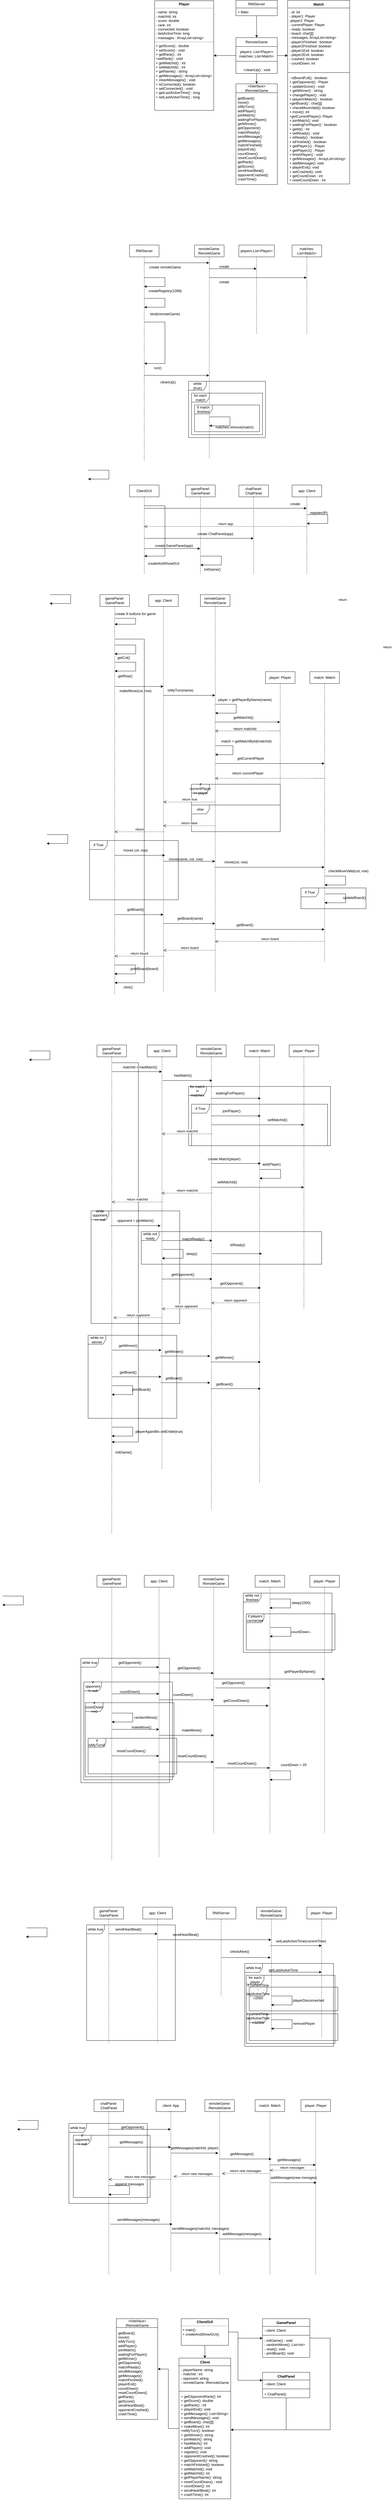 <mxfile version="21.6.8" type="device">
  <diagram name="Page-1" id="zdZcvKzWXOOCSosVi4iH">
    <mxGraphModel dx="1694" dy="692" grid="0" gridSize="10" guides="1" tooltips="1" connect="1" arrows="1" fold="1" page="1" pageScale="1" pageWidth="827" pageHeight="1169" math="0" shadow="0">
      <root>
        <mxCell id="0" />
        <mxCell id="1" parent="0" />
        <mxCell id="n1QaaW1l-pqzi1VbxNZ2-23" style="edgeStyle=orthogonalEdgeStyle;rounded=0;orthogonalLoop=1;jettySize=auto;html=1;" edge="1" parent="1" source="n1QaaW1l-pqzi1VbxNZ2-9" target="n1QaaW1l-pqzi1VbxNZ2-13">
          <mxGeometry relative="1" as="geometry" />
        </mxCell>
        <mxCell id="n1QaaW1l-pqzi1VbxNZ2-32" style="edgeStyle=orthogonalEdgeStyle;rounded=0;orthogonalLoop=1;jettySize=auto;html=1;" edge="1" parent="1" source="n1QaaW1l-pqzi1VbxNZ2-9" target="n1QaaW1l-pqzi1VbxNZ2-17">
          <mxGeometry relative="1" as="geometry" />
        </mxCell>
        <mxCell id="n1QaaW1l-pqzi1VbxNZ2-33" style="edgeStyle=orthogonalEdgeStyle;rounded=0;orthogonalLoop=1;jettySize=auto;html=1;" edge="1" parent="1" source="n1QaaW1l-pqzi1VbxNZ2-9" target="n1QaaW1l-pqzi1VbxNZ2-18">
          <mxGeometry relative="1" as="geometry">
            <Array as="points">
              <mxPoint x="615" y="240" />
              <mxPoint x="615" y="240" />
            </Array>
          </mxGeometry>
        </mxCell>
        <mxCell id="n1QaaW1l-pqzi1VbxNZ2-9" value="RemoteGame" style="swimlane;fontStyle=0;childLayout=stackLayout;horizontal=1;startSize=30;horizontalStack=0;resizeParent=1;resizeParentMax=0;resizeLast=0;collapsible=1;marginBottom=0;whiteSpace=wrap;html=1;" vertex="1" parent="1">
          <mxGeometry x="460" y="180" width="140" height="121" as="geometry" />
        </mxCell>
        <mxCell id="n1QaaW1l-pqzi1VbxNZ2-313" value="players: List&amp;lt;Player&amp;gt;&lt;br&gt;matches: List&amp;lt;Match&amp;gt;" style="html=1;whiteSpace=wrap;" vertex="1" parent="n1QaaW1l-pqzi1VbxNZ2-9">
          <mxGeometry y="30" width="140" height="50" as="geometry" />
        </mxCell>
        <mxCell id="n1QaaW1l-pqzi1VbxNZ2-29" value="&lt;br&gt;+cleanUp() : void" style="text;html=1;align=center;verticalAlign=middle;resizable=0;points=[];autosize=1;strokeColor=none;fillColor=none;" vertex="1" parent="n1QaaW1l-pqzi1VbxNZ2-9">
          <mxGeometry y="80" width="140" height="41" as="geometry" />
        </mxCell>
        <mxCell id="n1QaaW1l-pqzi1VbxNZ2-13" value="&amp;lt;Interface&amp;gt; IRemoteGame" style="swimlane;fontStyle=0;childLayout=stackLayout;horizontal=1;startSize=30;horizontalStack=0;resizeParent=1;resizeParentMax=0;resizeLast=0;collapsible=1;marginBottom=0;whiteSpace=wrap;html=1;" vertex="1" parent="1">
          <mxGeometry x="460" y="336" width="140" height="340" as="geometry" />
        </mxCell>
        <mxCell id="n1QaaW1l-pqzi1VbxNZ2-14" value="getBoard()&lt;br&gt;move()&lt;br&gt;isMyTurn()&lt;br&gt;addPlayer()&lt;br&gt;joinMatch()&lt;br&gt;waitingForPlayer()&lt;br&gt;getWinner()&lt;br&gt;getOpponent()&lt;br&gt;matchReady()&lt;br&gt;sendMessage()&lt;br&gt;getMessages()&lt;br&gt;matchFinshed()&lt;br&gt;playerExit()&lt;br&gt;countDown()&lt;br&gt;resetCountDown()&lt;br&gt;getRank()&lt;br&gt;getScore()&lt;br&gt;sendHeartBeat()&lt;br&gt;opponentCrashed()&lt;br&gt;crashTime()" style="text;strokeColor=none;fillColor=none;align=left;verticalAlign=middle;spacingLeft=4;spacingRight=4;overflow=hidden;points=[[0,0.5],[1,0.5]];portConstraint=eastwest;rotatable=0;whiteSpace=wrap;html=1;" vertex="1" parent="n1QaaW1l-pqzi1VbxNZ2-13">
          <mxGeometry y="30" width="140" height="310" as="geometry" />
        </mxCell>
        <mxCell id="n1QaaW1l-pqzi1VbxNZ2-17" value="&lt;p style=&quot;margin:0px;margin-top:4px;text-align:center;&quot;&gt;&lt;b&gt;Player&lt;/b&gt;&lt;/p&gt;&lt;hr size=&quot;1&quot;&gt;&lt;p style=&quot;margin:0px;margin-left:4px;&quot;&gt;- name: string&lt;/p&gt;&lt;p style=&quot;margin:0px;margin-left:4px;&quot;&gt;- matchId: int&lt;/p&gt;&lt;p style=&quot;margin:0px;margin-left:4px;&quot;&gt;- score: double&lt;/p&gt;&lt;p style=&quot;margin:0px;margin-left:4px;&quot;&gt;- rank: int&lt;/p&gt;&lt;p style=&quot;margin:0px;margin-left:4px;&quot;&gt;- connected: boolean&lt;/p&gt;&lt;p style=&quot;margin:0px;margin-left:4px;&quot;&gt;- lastActiveTime: long&lt;/p&gt;&lt;p style=&quot;margin:0px;margin-left:4px;&quot;&gt;- massages : ArrayList&amp;lt;string&amp;gt;&lt;/p&gt;&lt;hr size=&quot;1&quot;&gt;&lt;p style=&quot;margin:0px;margin-left:4px;&quot;&gt;+ getScore() : double&lt;/p&gt;&lt;p style=&quot;margin:0px;margin-left:4px;&quot;&gt;+ setScore() : void&lt;/p&gt;&lt;p style=&quot;margin:0px;margin-left:4px;&quot;&gt;+ getRank() : int&lt;/p&gt;&lt;p style=&quot;margin:0px;margin-left:4px;&quot;&gt;+setRank() : void&lt;/p&gt;&lt;p style=&quot;margin:0px;margin-left:4px;&quot;&gt;+ getMatchId() : int&lt;/p&gt;&lt;p style=&quot;margin:0px;margin-left:4px;&quot;&gt;+ setMatchId() : int&lt;/p&gt;&lt;p style=&quot;margin:0px;margin-left:4px;&quot;&gt;+ getName() : string&lt;/p&gt;&lt;p style=&quot;margin:0px;margin-left:4px;&quot;&gt;+ getMessages() : ArrayList&amp;lt;string&amp;gt;&lt;/p&gt;&lt;p style=&quot;margin:0px;margin-left:4px;&quot;&gt;+ cleanMessages() : void&lt;/p&gt;&lt;p style=&quot;margin:0px;margin-left:4px;&quot;&gt;+ isConnected(): boolean&lt;/p&gt;&lt;p style=&quot;margin:0px;margin-left:4px;&quot;&gt;+ setConnected() : void&lt;/p&gt;&lt;p style=&quot;margin:0px;margin-left:4px;&quot;&gt;+ getLastActiveTime() : long&lt;/p&gt;&lt;p style=&quot;margin:0px;margin-left:4px;&quot;&gt;+ setLastActiveTime() : long&lt;/p&gt;" style="verticalAlign=top;align=left;overflow=fill;fontSize=12;fontFamily=Helvetica;html=1;whiteSpace=wrap;" vertex="1" parent="1">
          <mxGeometry x="185" y="55.5" width="200" height="370" as="geometry" />
        </mxCell>
        <mxCell id="n1QaaW1l-pqzi1VbxNZ2-18" value="Match" style="swimlane;fontStyle=1;align=center;verticalAlign=top;childLayout=stackLayout;horizontal=1;startSize=26;horizontalStack=0;resizeParent=1;resizeParentMax=0;resizeLast=0;collapsible=1;marginBottom=0;whiteSpace=wrap;html=1;" vertex="1" parent="1">
          <mxGeometry x="635" y="54" width="210" height="620" as="geometry" />
        </mxCell>
        <mxCell id="n1QaaW1l-pqzi1VbxNZ2-19" value="- id: int&lt;br&gt;- player1: Player&lt;br&gt;-player2: Player&lt;br&gt;- currentPlayer: Player&lt;br&gt;- ready: boolean&lt;br&gt;- board: char[][]&lt;br&gt;- messages: ArrayList&amp;lt;string&amp;gt;&lt;br&gt;- player1Finished : boolean&lt;br&gt;- player2Finished: boolean&lt;br&gt;- player1Exit: boolean&lt;br&gt;- player2Exit: boolean&lt;br&gt;- crashed: boolean&lt;br&gt;- countDown: int" style="text;strokeColor=none;fillColor=none;align=left;verticalAlign=top;spacingLeft=4;spacingRight=4;overflow=hidden;rotatable=0;points=[[0,0.5],[1,0.5]];portConstraint=eastwest;whiteSpace=wrap;html=1;" vertex="1" parent="n1QaaW1l-pqzi1VbxNZ2-18">
          <mxGeometry y="26" width="210" height="214" as="geometry" />
        </mxCell>
        <mxCell id="n1QaaW1l-pqzi1VbxNZ2-20" value="" style="line;strokeWidth=1;fillColor=none;align=left;verticalAlign=middle;spacingTop=-1;spacingLeft=3;spacingRight=3;rotatable=0;labelPosition=right;points=[];portConstraint=eastwest;strokeColor=inherit;" vertex="1" parent="n1QaaW1l-pqzi1VbxNZ2-18">
          <mxGeometry y="240" width="210" height="8" as="geometry" />
        </mxCell>
        <mxCell id="n1QaaW1l-pqzi1VbxNZ2-21" value="- isBoardFull() : boolean&lt;br&gt;+ getOpponent() : Player&lt;br&gt;+ updateScore() : void&lt;br&gt;+ getWinner() : string&lt;br&gt;+ changePlayer() : void&lt;br&gt;+ playerInMatch() : boolean&lt;br&gt;+getBoard() : char[][]&lt;br&gt;+ checkMoveValid(): boolean&lt;br&gt;+ move(): int&lt;br&gt;+getCurrentPlayer(): Player&lt;br&gt;+ joinMatch(): void&lt;br&gt;+ waitingForPlayer() : boolean&lt;br&gt;+ getId() : int&lt;br&gt;+ setReady() : void&lt;br&gt;+ isReady() : boolean&lt;br&gt;+ isFinished() : boolean&lt;br&gt;+ getPlayer1() : Player&lt;br&gt;+ getPlayer2() : Player&lt;br&gt;+ finishPlayer() : void&lt;br&gt;+ getMessages() : ArrayList&amp;lt;string&amp;gt;&lt;br&gt;+ addMessage(): void&lt;br&gt;+ playerExit(): void&lt;br&gt;+ setCrashed(): void&lt;br&gt;+ getCountDown : int&lt;br&gt;+ resetCountDown : int" style="text;strokeColor=none;fillColor=none;align=left;verticalAlign=top;spacingLeft=4;spacingRight=4;overflow=hidden;rotatable=0;points=[[0,0.5],[1,0.5]];portConstraint=eastwest;whiteSpace=wrap;html=1;" vertex="1" parent="n1QaaW1l-pqzi1VbxNZ2-18">
          <mxGeometry y="248" width="210" height="372" as="geometry" />
        </mxCell>
        <mxCell id="n1QaaW1l-pqzi1VbxNZ2-28" style="edgeStyle=orthogonalEdgeStyle;rounded=0;orthogonalLoop=1;jettySize=auto;html=1;" edge="1" parent="1" source="n1QaaW1l-pqzi1VbxNZ2-24" target="n1QaaW1l-pqzi1VbxNZ2-9">
          <mxGeometry relative="1" as="geometry" />
        </mxCell>
        <mxCell id="n1QaaW1l-pqzi1VbxNZ2-24" value="RMIServer" style="swimlane;fontStyle=0;childLayout=stackLayout;horizontal=1;startSize=26;fillColor=none;horizontalStack=0;resizeParent=1;resizeParentMax=0;resizeLast=0;collapsible=1;marginBottom=0;whiteSpace=wrap;html=1;" vertex="1" parent="1">
          <mxGeometry x="460" y="54" width="140" height="52" as="geometry" />
        </mxCell>
        <mxCell id="n1QaaW1l-pqzi1VbxNZ2-27" value="+ Main" style="text;strokeColor=none;fillColor=none;align=left;verticalAlign=top;spacingLeft=4;spacingRight=4;overflow=hidden;rotatable=0;points=[[0,0.5],[1,0.5]];portConstraint=eastwest;whiteSpace=wrap;html=1;" vertex="1" parent="n1QaaW1l-pqzi1VbxNZ2-24">
          <mxGeometry y="26" width="140" height="26" as="geometry" />
        </mxCell>
        <mxCell id="n1QaaW1l-pqzi1VbxNZ2-34" value="RMIServer" style="shape=umlLifeline;perimeter=lifelinePerimeter;whiteSpace=wrap;html=1;container=1;dropTarget=0;collapsible=0;recursiveResize=0;outlineConnect=0;portConstraint=eastwest;newEdgeStyle={&quot;edgeStyle&quot;:&quot;elbowEdgeStyle&quot;,&quot;elbow&quot;:&quot;vertical&quot;,&quot;curved&quot;:0,&quot;rounded&quot;:0};" vertex="1" parent="1">
          <mxGeometry x="100" y="880" width="100" height="730" as="geometry" />
        </mxCell>
        <mxCell id="n1QaaW1l-pqzi1VbxNZ2-37" value="" style="endArrow=classic;html=1;rounded=0;" edge="1" parent="1">
          <mxGeometry width="50" height="50" relative="1" as="geometry">
            <mxPoint x="149.5" y="990" as="sourcePoint" />
            <mxPoint x="149.5" y="1020" as="targetPoint" />
            <Array as="points">
              <mxPoint x="220" y="990" />
              <mxPoint x="220" y="1020" />
              <mxPoint x="180" y="1020" />
            </Array>
          </mxGeometry>
        </mxCell>
        <mxCell id="n1QaaW1l-pqzi1VbxNZ2-38" value="" style="endArrow=classic;html=1;rounded=0;" edge="1" parent="1" target="n1QaaW1l-pqzi1VbxNZ2-48">
          <mxGeometry width="50" height="50" relative="1" as="geometry">
            <mxPoint x="150" y="940" as="sourcePoint" />
            <mxPoint x="150" y="970" as="targetPoint" />
            <Array as="points">
              <mxPoint x="220" y="940" />
              <mxPoint x="250" y="940" />
            </Array>
          </mxGeometry>
        </mxCell>
        <mxCell id="n1QaaW1l-pqzi1VbxNZ2-39" value="" style="endArrow=classic;html=1;rounded=0;" edge="1" parent="1">
          <mxGeometry width="50" height="50" relative="1" as="geometry">
            <mxPoint x="150" y="1060" as="sourcePoint" />
            <mxPoint x="150" y="1090" as="targetPoint" />
            <Array as="points">
              <mxPoint x="220" y="1060" />
              <mxPoint x="220" y="1090" />
              <mxPoint x="180" y="1090" />
            </Array>
          </mxGeometry>
        </mxCell>
        <mxCell id="n1QaaW1l-pqzi1VbxNZ2-40" value="createRegistry(1099)" style="text;html=1;align=center;verticalAlign=middle;resizable=0;points=[];autosize=1;strokeColor=none;fillColor=none;" vertex="1" parent="1">
          <mxGeometry x="150" y="1020" width="140" height="30" as="geometry" />
        </mxCell>
        <mxCell id="n1QaaW1l-pqzi1VbxNZ2-41" value="bind(remoteGame)" style="text;html=1;align=center;verticalAlign=middle;resizable=0;points=[];autosize=1;strokeColor=none;fillColor=none;" vertex="1" parent="1">
          <mxGeometry x="160" y="1098" width="120" height="30" as="geometry" />
        </mxCell>
        <mxCell id="n1QaaW1l-pqzi1VbxNZ2-43" value="create remoteGame" style="text;html=1;align=center;verticalAlign=middle;resizable=0;points=[];autosize=1;strokeColor=none;fillColor=none;" vertex="1" parent="1">
          <mxGeometry x="155" y="940" width="130" height="30" as="geometry" />
        </mxCell>
        <mxCell id="n1QaaW1l-pqzi1VbxNZ2-44" value="" style="endArrow=classic;html=1;rounded=0;" edge="1" parent="1" source="n1QaaW1l-pqzi1VbxNZ2-34" target="n1QaaW1l-pqzi1VbxNZ2-34">
          <mxGeometry width="50" height="50" relative="1" as="geometry">
            <mxPoint x="150" y="1169" as="sourcePoint" />
            <mxPoint x="180" y="1190" as="targetPoint" />
            <Array as="points">
              <mxPoint x="220" y="1140" />
              <mxPoint x="220" y="1280" />
            </Array>
          </mxGeometry>
        </mxCell>
        <mxCell id="n1QaaW1l-pqzi1VbxNZ2-46" value="run()" style="text;html=1;align=center;verticalAlign=middle;resizable=0;points=[];autosize=1;strokeColor=none;fillColor=none;" vertex="1" parent="1">
          <mxGeometry x="170" y="1280" width="50" height="30" as="geometry" />
        </mxCell>
        <mxCell id="n1QaaW1l-pqzi1VbxNZ2-48" value="remoteGame: RemoteGame" style="shape=umlLifeline;perimeter=lifelinePerimeter;whiteSpace=wrap;html=1;container=1;dropTarget=0;collapsible=0;recursiveResize=0;outlineConnect=0;portConstraint=eastwest;newEdgeStyle={&quot;edgeStyle&quot;:&quot;elbowEdgeStyle&quot;,&quot;elbow&quot;:&quot;vertical&quot;,&quot;curved&quot;:0,&quot;rounded&quot;:0};" vertex="1" parent="1">
          <mxGeometry x="320" y="880" width="100" height="720" as="geometry" />
        </mxCell>
        <mxCell id="n1QaaW1l-pqzi1VbxNZ2-49" value="" style="endArrow=classic;html=1;rounded=0;" edge="1" parent="1" target="n1QaaW1l-pqzi1VbxNZ2-48">
          <mxGeometry width="50" height="50" relative="1" as="geometry">
            <mxPoint x="150" y="1320" as="sourcePoint" />
            <mxPoint x="150" y="1350" as="targetPoint" />
            <Array as="points">
              <mxPoint x="220" y="1320" />
              <mxPoint x="270" y="1320" />
            </Array>
          </mxGeometry>
        </mxCell>
        <mxCell id="n1QaaW1l-pqzi1VbxNZ2-50" value="cleanUp()" style="text;html=1;align=center;verticalAlign=middle;resizable=0;points=[];autosize=1;strokeColor=none;fillColor=none;" vertex="1" parent="1">
          <mxGeometry x="190" y="1328" width="80" height="30" as="geometry" />
        </mxCell>
        <mxCell id="n1QaaW1l-pqzi1VbxNZ2-51" value="while (true)" style="shape=umlFrame;whiteSpace=wrap;html=1;pointerEvents=0;" vertex="1" parent="1">
          <mxGeometry x="300" y="1340" width="260" height="190" as="geometry" />
        </mxCell>
        <mxCell id="n1QaaW1l-pqzi1VbxNZ2-52" value="for each match" style="shape=umlFrame;whiteSpace=wrap;html=1;pointerEvents=0;" vertex="1" parent="1">
          <mxGeometry x="310" y="1380" width="240" height="140" as="geometry" />
        </mxCell>
        <mxCell id="n1QaaW1l-pqzi1VbxNZ2-53" value="if match finished" style="shape=umlFrame;whiteSpace=wrap;html=1;pointerEvents=0;" vertex="1" parent="1">
          <mxGeometry x="320" y="1420" width="220" height="90" as="geometry" />
        </mxCell>
        <mxCell id="n1QaaW1l-pqzi1VbxNZ2-54" value="" style="endArrow=classic;html=1;rounded=0;" edge="1" parent="1">
          <mxGeometry width="50" height="50" relative="1" as="geometry">
            <mxPoint x="370" y="1460" as="sourcePoint" />
            <mxPoint x="370" y="1490" as="targetPoint" />
            <Array as="points">
              <mxPoint x="440" y="1460" />
              <mxPoint x="440" y="1490" />
              <mxPoint x="400" y="1490" />
            </Array>
          </mxGeometry>
        </mxCell>
        <mxCell id="n1QaaW1l-pqzi1VbxNZ2-55" value="matches.remove(match)" style="text;html=1;align=center;verticalAlign=middle;resizable=0;points=[];autosize=1;strokeColor=none;fillColor=none;" vertex="1" parent="1">
          <mxGeometry x="380" y="1480" width="150" height="30" as="geometry" />
        </mxCell>
        <mxCell id="n1QaaW1l-pqzi1VbxNZ2-56" value="players:List&amp;lt;Player&amp;gt;" style="shape=umlLifeline;perimeter=lifelinePerimeter;whiteSpace=wrap;html=1;container=1;dropTarget=0;collapsible=0;recursiveResize=0;outlineConnect=0;portConstraint=eastwest;newEdgeStyle={&quot;edgeStyle&quot;:&quot;elbowEdgeStyle&quot;,&quot;elbow&quot;:&quot;vertical&quot;,&quot;curved&quot;:0,&quot;rounded&quot;:0};" vertex="1" parent="1">
          <mxGeometry x="470" y="880" width="120" height="300" as="geometry" />
        </mxCell>
        <mxCell id="n1QaaW1l-pqzi1VbxNZ2-57" value="matches: List&amp;lt;Match&amp;gt;" style="shape=umlLifeline;perimeter=lifelinePerimeter;whiteSpace=wrap;html=1;container=1;dropTarget=0;collapsible=0;recursiveResize=0;outlineConnect=0;portConstraint=eastwest;newEdgeStyle={&quot;edgeStyle&quot;:&quot;elbowEdgeStyle&quot;,&quot;elbow&quot;:&quot;vertical&quot;,&quot;curved&quot;:0,&quot;rounded&quot;:0};" vertex="1" parent="1">
          <mxGeometry x="650" y="880" width="100" height="300" as="geometry" />
        </mxCell>
        <mxCell id="n1QaaW1l-pqzi1VbxNZ2-58" value="" style="endArrow=classic;html=1;rounded=0;" edge="1" parent="1" target="n1QaaW1l-pqzi1VbxNZ2-56">
          <mxGeometry width="50" height="50" relative="1" as="geometry">
            <mxPoint x="370" y="960" as="sourcePoint" />
            <mxPoint x="370" y="990" as="targetPoint" />
            <Array as="points">
              <mxPoint x="440" y="960" />
              <mxPoint x="460" y="960" />
            </Array>
          </mxGeometry>
        </mxCell>
        <mxCell id="n1QaaW1l-pqzi1VbxNZ2-59" value="create" style="text;html=1;align=center;verticalAlign=middle;resizable=0;points=[];autosize=1;strokeColor=none;fillColor=none;" vertex="1" parent="1">
          <mxGeometry x="390" y="938" width="60" height="30" as="geometry" />
        </mxCell>
        <mxCell id="n1QaaW1l-pqzi1VbxNZ2-60" value="" style="endArrow=classic;html=1;rounded=0;" edge="1" parent="1" target="n1QaaW1l-pqzi1VbxNZ2-57">
          <mxGeometry width="50" height="50" relative="1" as="geometry">
            <mxPoint x="370" y="990" as="sourcePoint" />
            <mxPoint x="370" y="1020" as="targetPoint" />
            <Array as="points">
              <mxPoint x="440" y="990" />
              <mxPoint x="480" y="990" />
            </Array>
          </mxGeometry>
        </mxCell>
        <mxCell id="n1QaaW1l-pqzi1VbxNZ2-61" value="create" style="text;html=1;align=center;verticalAlign=middle;resizable=0;points=[];autosize=1;strokeColor=none;fillColor=none;" vertex="1" parent="1">
          <mxGeometry x="390" y="990" width="60" height="30" as="geometry" />
        </mxCell>
        <mxCell id="n1QaaW1l-pqzi1VbxNZ2-62" value="" style="endArrow=classic;html=1;rounded=0;" edge="1" parent="1">
          <mxGeometry width="50" height="50" relative="1" as="geometry">
            <mxPoint x="-39.5" y="1640" as="sourcePoint" />
            <mxPoint x="-40" y="1670" as="targetPoint" />
            <Array as="points">
              <mxPoint x="30.5" y="1640" />
              <mxPoint x="30.5" y="1670" />
              <mxPoint x="-9.5" y="1670" />
            </Array>
          </mxGeometry>
        </mxCell>
        <mxCell id="n1QaaW1l-pqzi1VbxNZ2-63" value="ClientGUI" style="shape=umlLifeline;perimeter=lifelinePerimeter;whiteSpace=wrap;html=1;container=1;dropTarget=0;collapsible=0;recursiveResize=0;outlineConnect=0;portConstraint=eastwest;newEdgeStyle={&quot;edgeStyle&quot;:&quot;elbowEdgeStyle&quot;,&quot;elbow&quot;:&quot;vertical&quot;,&quot;curved&quot;:0,&quot;rounded&quot;:0};" vertex="1" parent="1">
          <mxGeometry x="100" y="1690" width="100" height="300" as="geometry" />
        </mxCell>
        <mxCell id="n1QaaW1l-pqzi1VbxNZ2-64" value="" style="endArrow=classic;html=1;rounded=0;" edge="1" parent="1" target="n1QaaW1l-pqzi1VbxNZ2-63">
          <mxGeometry width="50" height="50" relative="1" as="geometry">
            <mxPoint x="150" y="1760" as="sourcePoint" />
            <mxPoint x="149.5" y="1790" as="targetPoint" />
            <Array as="points">
              <mxPoint x="220" y="1760" />
              <mxPoint x="220" y="1780" />
              <mxPoint x="220" y="1930" />
              <mxPoint x="180" y="1930" />
            </Array>
          </mxGeometry>
        </mxCell>
        <mxCell id="n1QaaW1l-pqzi1VbxNZ2-65" value="createAndShowGUI" style="text;html=1;align=center;verticalAlign=middle;resizable=0;points=[];autosize=1;strokeColor=none;fillColor=none;" vertex="1" parent="1">
          <mxGeometry x="150" y="1940" width="130" height="30" as="geometry" />
        </mxCell>
        <mxCell id="n1QaaW1l-pqzi1VbxNZ2-66" value="gamePanel: GamePanel" style="shape=umlLifeline;perimeter=lifelinePerimeter;whiteSpace=wrap;html=1;container=1;dropTarget=0;collapsible=0;recursiveResize=0;outlineConnect=0;portConstraint=eastwest;newEdgeStyle={&quot;edgeStyle&quot;:&quot;elbowEdgeStyle&quot;,&quot;elbow&quot;:&quot;vertical&quot;,&quot;curved&quot;:0,&quot;rounded&quot;:0};" vertex="1" parent="1">
          <mxGeometry x="290" y="1690" width="100" height="300" as="geometry" />
        </mxCell>
        <mxCell id="n1QaaW1l-pqzi1VbxNZ2-67" value="chatPanel: ChatPanel" style="shape=umlLifeline;perimeter=lifelinePerimeter;whiteSpace=wrap;html=1;container=1;dropTarget=0;collapsible=0;recursiveResize=0;outlineConnect=0;portConstraint=eastwest;newEdgeStyle={&quot;edgeStyle&quot;:&quot;elbowEdgeStyle&quot;,&quot;elbow&quot;:&quot;vertical&quot;,&quot;curved&quot;:0,&quot;rounded&quot;:0};" vertex="1" parent="1">
          <mxGeometry x="470" y="1690" width="100" height="300" as="geometry" />
        </mxCell>
        <mxCell id="n1QaaW1l-pqzi1VbxNZ2-68" value="app: Client" style="shape=umlLifeline;perimeter=lifelinePerimeter;whiteSpace=wrap;html=1;container=1;dropTarget=0;collapsible=0;recursiveResize=0;outlineConnect=0;portConstraint=eastwest;newEdgeStyle={&quot;edgeStyle&quot;:&quot;elbowEdgeStyle&quot;,&quot;elbow&quot;:&quot;vertical&quot;,&quot;curved&quot;:0,&quot;rounded&quot;:0};" vertex="1" parent="1">
          <mxGeometry x="650" y="1690" width="100" height="300" as="geometry" />
        </mxCell>
        <mxCell id="n1QaaW1l-pqzi1VbxNZ2-69" value="" style="endArrow=classic;html=1;rounded=0;" edge="1" parent="1">
          <mxGeometry width="50" height="50" relative="1" as="geometry">
            <mxPoint x="150" y="1904.5" as="sourcePoint" />
            <mxPoint x="339" y="1904.5" as="targetPoint" />
            <Array as="points">
              <mxPoint x="220" y="1904.5" />
              <mxPoint x="269.5" y="1904.5" />
            </Array>
          </mxGeometry>
        </mxCell>
        <mxCell id="n1QaaW1l-pqzi1VbxNZ2-70" value="" style="endArrow=classic;html=1;rounded=0;" edge="1" parent="1">
          <mxGeometry width="50" height="50" relative="1" as="geometry">
            <mxPoint x="150" y="1870" as="sourcePoint" />
            <mxPoint x="519.5" y="1870" as="targetPoint" />
            <Array as="points">
              <mxPoint x="220" y="1870" />
              <mxPoint x="250" y="1870" />
            </Array>
          </mxGeometry>
        </mxCell>
        <mxCell id="n1QaaW1l-pqzi1VbxNZ2-71" value="" style="endArrow=classic;html=1;rounded=0;" edge="1" parent="1">
          <mxGeometry width="50" height="50" relative="1" as="geometry">
            <mxPoint x="150" y="1768.5" as="sourcePoint" />
            <mxPoint x="699" y="1768.5" as="targetPoint" />
            <Array as="points">
              <mxPoint x="220" y="1768.5" />
              <mxPoint x="259.5" y="1768.5" />
            </Array>
          </mxGeometry>
        </mxCell>
        <mxCell id="n1QaaW1l-pqzi1VbxNZ2-72" value="create ChatPanel(app)" style="text;html=1;align=center;verticalAlign=middle;resizable=0;points=[];autosize=1;strokeColor=none;fillColor=none;" vertex="1" parent="1">
          <mxGeometry x="320" y="1840" width="140" height="30" as="geometry" />
        </mxCell>
        <mxCell id="n1QaaW1l-pqzi1VbxNZ2-73" value="create GamePanel(app)" style="text;html=1;align=center;verticalAlign=middle;resizable=0;points=[];autosize=1;strokeColor=none;fillColor=none;" vertex="1" parent="1">
          <mxGeometry x="175" y="1880" width="150" height="30" as="geometry" />
        </mxCell>
        <mxCell id="n1QaaW1l-pqzi1VbxNZ2-74" value="create" style="text;html=1;align=center;verticalAlign=middle;resizable=0;points=[];autosize=1;strokeColor=none;fillColor=none;" vertex="1" parent="1">
          <mxGeometry x="630" y="1739" width="60" height="30" as="geometry" />
        </mxCell>
        <mxCell id="n1QaaW1l-pqzi1VbxNZ2-75" value="" style="endArrow=classic;html=1;rounded=0;" edge="1" parent="1">
          <mxGeometry width="50" height="50" relative="1" as="geometry">
            <mxPoint x="700.5" y="1790" as="sourcePoint" />
            <mxPoint x="700" y="1820" as="targetPoint" />
            <Array as="points">
              <mxPoint x="770.5" y="1790" />
              <mxPoint x="770.5" y="1820" />
              <mxPoint x="730.5" y="1820" />
            </Array>
          </mxGeometry>
        </mxCell>
        <mxCell id="n1QaaW1l-pqzi1VbxNZ2-76" value="register(IP)" style="text;html=1;align=center;verticalAlign=middle;resizable=0;points=[];autosize=1;strokeColor=none;fillColor=none;" vertex="1" parent="1">
          <mxGeometry x="700" y="1769" width="80" height="30" as="geometry" />
        </mxCell>
        <mxCell id="n1QaaW1l-pqzi1VbxNZ2-77" value="return app" style="html=1;verticalAlign=bottom;endArrow=open;dashed=1;endSize=8;edgeStyle=elbowEdgeStyle;elbow=vertical;curved=0;rounded=0;" edge="1" parent="1">
          <mxGeometry relative="1" as="geometry">
            <mxPoint x="700" y="1830" as="sourcePoint" />
            <mxPoint x="150" y="1830" as="targetPoint" />
          </mxGeometry>
        </mxCell>
        <mxCell id="n1QaaW1l-pqzi1VbxNZ2-79" value="" style="endArrow=classic;html=1;rounded=0;" edge="1" parent="1">
          <mxGeometry width="50" height="50" relative="1" as="geometry">
            <mxPoint x="-168.95" y="2060" as="sourcePoint" />
            <mxPoint x="-170.003" y="2090" as="targetPoint" />
            <Array as="points">
              <mxPoint x="-98.95" y="2060" />
              <mxPoint x="-98.95" y="2090" />
              <mxPoint x="-138.95" y="2090" />
            </Array>
          </mxGeometry>
        </mxCell>
        <mxCell id="n1QaaW1l-pqzi1VbxNZ2-80" value="gamePanel: GamePanel" style="shape=umlLifeline;perimeter=lifelinePerimeter;whiteSpace=wrap;html=1;container=1;dropTarget=0;collapsible=0;recursiveResize=0;outlineConnect=0;portConstraint=eastwest;newEdgeStyle={&quot;edgeStyle&quot;:&quot;elbowEdgeStyle&quot;,&quot;elbow&quot;:&quot;vertical&quot;,&quot;curved&quot;:0,&quot;rounded&quot;:0};" vertex="1" parent="1">
          <mxGeometry y="2060" width="100" height="1350" as="geometry" />
        </mxCell>
        <mxCell id="n1QaaW1l-pqzi1VbxNZ2-81" value="app: Client" style="shape=umlLifeline;perimeter=lifelinePerimeter;whiteSpace=wrap;html=1;container=1;dropTarget=0;collapsible=0;recursiveResize=0;outlineConnect=0;portConstraint=eastwest;newEdgeStyle={&quot;edgeStyle&quot;:&quot;elbowEdgeStyle&quot;,&quot;elbow&quot;:&quot;vertical&quot;,&quot;curved&quot;:0,&quot;rounded&quot;:0};" vertex="1" parent="1">
          <mxGeometry x="165" y="2060" width="100" height="1340" as="geometry" />
        </mxCell>
        <mxCell id="n1QaaW1l-pqzi1VbxNZ2-82" value="remoteGame: RemoteGame" style="shape=umlLifeline;perimeter=lifelinePerimeter;whiteSpace=wrap;html=1;container=1;dropTarget=0;collapsible=0;recursiveResize=0;outlineConnect=0;portConstraint=eastwest;newEdgeStyle={&quot;edgeStyle&quot;:&quot;elbowEdgeStyle&quot;,&quot;elbow&quot;:&quot;vertical&quot;,&quot;curved&quot;:0,&quot;rounded&quot;:0};" vertex="1" parent="1">
          <mxGeometry x="340" y="2060" width="100" height="1340" as="geometry" />
        </mxCell>
        <mxCell id="n1QaaW1l-pqzi1VbxNZ2-83" value="" style="endArrow=classic;html=1;rounded=0;" edge="1" parent="1" target="n1QaaW1l-pqzi1VbxNZ2-80">
          <mxGeometry width="50" height="50" relative="1" as="geometry">
            <mxPoint x="51.05" y="2140" as="sourcePoint" />
            <mxPoint x="49.997" y="2170" as="targetPoint" />
            <Array as="points">
              <mxPoint x="121.05" y="2140" />
              <mxPoint x="120" y="2160" />
              <mxPoint x="70" y="2160" />
            </Array>
          </mxGeometry>
        </mxCell>
        <mxCell id="n1QaaW1l-pqzi1VbxNZ2-84" value="create 9 buttons for game" style="text;html=1;align=center;verticalAlign=middle;resizable=0;points=[];autosize=1;strokeColor=none;fillColor=none;" vertex="1" parent="1">
          <mxGeometry x="40" y="2110" width="160" height="30" as="geometry" />
        </mxCell>
        <mxCell id="n1QaaW1l-pqzi1VbxNZ2-85" value="" style="endArrow=classic;html=1;rounded=0;" edge="1" parent="1" target="n1QaaW1l-pqzi1VbxNZ2-80">
          <mxGeometry width="50" height="50" relative="1" as="geometry">
            <mxPoint x="51.05" y="2210" as="sourcePoint" />
            <mxPoint x="70" y="2700" as="targetPoint" />
            <Array as="points">
              <mxPoint x="150" y="2210" />
              <mxPoint x="150" y="3370" />
              <mxPoint x="60" y="3370" />
              <mxPoint x="50" y="3370" />
            </Array>
          </mxGeometry>
        </mxCell>
        <mxCell id="n1QaaW1l-pqzi1VbxNZ2-86" value="click()" style="text;html=1;align=center;verticalAlign=middle;resizable=0;points=[];autosize=1;strokeColor=none;fillColor=none;" vertex="1" parent="1">
          <mxGeometry x="70" y="3370" width="50" height="30" as="geometry" />
        </mxCell>
        <mxCell id="n1QaaW1l-pqzi1VbxNZ2-87" value="" style="endArrow=classic;html=1;rounded=0;" edge="1" parent="1">
          <mxGeometry width="50" height="50" relative="1" as="geometry">
            <mxPoint x="340.5" y="1930" as="sourcePoint" />
            <mxPoint x="340" y="1960" as="targetPoint" />
            <Array as="points">
              <mxPoint x="410.5" y="1930" />
              <mxPoint x="410.5" y="1960" />
              <mxPoint x="370.5" y="1960" />
            </Array>
          </mxGeometry>
        </mxCell>
        <mxCell id="n1QaaW1l-pqzi1VbxNZ2-88" value="initGame()" style="text;html=1;align=center;verticalAlign=middle;resizable=0;points=[];autosize=1;strokeColor=none;fillColor=none;" vertex="1" parent="1">
          <mxGeometry x="340" y="1960" width="80" height="30" as="geometry" />
        </mxCell>
        <mxCell id="n1QaaW1l-pqzi1VbxNZ2-90" value="" style="endArrow=classic;html=1;rounded=0;" edge="1" parent="1">
          <mxGeometry width="50" height="50" relative="1" as="geometry">
            <mxPoint x="51.05" y="2230" as="sourcePoint" />
            <mxPoint x="49.997" y="2260" as="targetPoint" />
            <Array as="points">
              <mxPoint x="121.05" y="2230" />
              <mxPoint x="121.05" y="2260" />
              <mxPoint x="81.05" y="2260" />
            </Array>
          </mxGeometry>
        </mxCell>
        <mxCell id="n1QaaW1l-pqzi1VbxNZ2-91" value="getCol()" style="text;html=1;align=center;verticalAlign=middle;resizable=0;points=[];autosize=1;strokeColor=none;fillColor=none;" vertex="1" parent="1">
          <mxGeometry x="45" y="2258" width="70" height="30" as="geometry" />
        </mxCell>
        <mxCell id="n1QaaW1l-pqzi1VbxNZ2-92" value="" style="endArrow=classic;html=1;rounded=0;" edge="1" parent="1">
          <mxGeometry width="50" height="50" relative="1" as="geometry">
            <mxPoint x="51.05" y="2288" as="sourcePoint" />
            <mxPoint x="49.997" y="2318" as="targetPoint" />
            <Array as="points">
              <mxPoint x="121.05" y="2288" />
              <mxPoint x="121.05" y="2318" />
              <mxPoint x="81.05" y="2318" />
            </Array>
          </mxGeometry>
        </mxCell>
        <mxCell id="n1QaaW1l-pqzi1VbxNZ2-93" value="getRow()" style="text;html=1;align=center;verticalAlign=middle;resizable=0;points=[];autosize=1;strokeColor=none;fillColor=none;" vertex="1" parent="1">
          <mxGeometry x="50" y="2320" width="70" height="30" as="geometry" />
        </mxCell>
        <mxCell id="n1QaaW1l-pqzi1VbxNZ2-94" value="" style="endArrow=classic;html=1;rounded=0;" edge="1" parent="1" target="n1QaaW1l-pqzi1VbxNZ2-81">
          <mxGeometry width="50" height="50" relative="1" as="geometry">
            <mxPoint x="50.53" y="2370" as="sourcePoint" />
            <mxPoint x="49.477" y="2400" as="targetPoint" />
            <Array as="points">
              <mxPoint x="120.53" y="2370" />
              <mxPoint x="150" y="2370" />
            </Array>
          </mxGeometry>
        </mxCell>
        <mxCell id="n1QaaW1l-pqzi1VbxNZ2-95" value="makeMove(col, row)" style="text;html=1;align=center;verticalAlign=middle;resizable=0;points=[];autosize=1;strokeColor=none;fillColor=none;" vertex="1" parent="1">
          <mxGeometry x="55" y="2370" width="130" height="30" as="geometry" />
        </mxCell>
        <mxCell id="n1QaaW1l-pqzi1VbxNZ2-96" value="" style="endArrow=classic;html=1;rounded=0;" edge="1" parent="1" target="n1QaaW1l-pqzi1VbxNZ2-82">
          <mxGeometry width="50" height="50" relative="1" as="geometry">
            <mxPoint x="215" y="2400" as="sourcePoint" />
            <mxPoint x="213.947" y="2430" as="targetPoint" />
            <Array as="points">
              <mxPoint x="285" y="2400" />
            </Array>
          </mxGeometry>
        </mxCell>
        <mxCell id="n1QaaW1l-pqzi1VbxNZ2-99" value="isMyTurn(name)" style="text;html=1;align=center;verticalAlign=middle;resizable=0;points=[];autosize=1;strokeColor=none;fillColor=none;" vertex="1" parent="1">
          <mxGeometry x="217" y="2368" width="110" height="30" as="geometry" />
        </mxCell>
        <mxCell id="n1QaaW1l-pqzi1VbxNZ2-100" value="" style="endArrow=classic;html=1;rounded=0;" edge="1" parent="1">
          <mxGeometry width="50" height="50" relative="1" as="geometry">
            <mxPoint x="391.05" y="2430" as="sourcePoint" />
            <mxPoint x="389.997" y="2460" as="targetPoint" />
            <Array as="points">
              <mxPoint x="461.05" y="2430" />
              <mxPoint x="461.05" y="2460" />
              <mxPoint x="421.05" y="2460" />
            </Array>
          </mxGeometry>
        </mxCell>
        <mxCell id="n1QaaW1l-pqzi1VbxNZ2-101" value="player = getPlayerByName(name)" style="text;html=1;align=center;verticalAlign=middle;resizable=0;points=[];autosize=1;strokeColor=none;fillColor=none;" vertex="1" parent="1">
          <mxGeometry x="390" y="2400" width="200" height="30" as="geometry" />
        </mxCell>
        <mxCell id="n1QaaW1l-pqzi1VbxNZ2-102" value="match: Match" style="shape=umlLifeline;perimeter=lifelinePerimeter;whiteSpace=wrap;html=1;container=1;dropTarget=0;collapsible=0;recursiveResize=0;outlineConnect=0;portConstraint=eastwest;newEdgeStyle={&quot;edgeStyle&quot;:&quot;elbowEdgeStyle&quot;,&quot;elbow&quot;:&quot;vertical&quot;,&quot;curved&quot;:0,&quot;rounded&quot;:0};" vertex="1" parent="1">
          <mxGeometry x="710" y="2320" width="100" height="980" as="geometry" />
        </mxCell>
        <mxCell id="n1QaaW1l-pqzi1VbxNZ2-103" value="" style="endArrow=classic;html=1;rounded=0;" edge="1" parent="1" target="n1QaaW1l-pqzi1VbxNZ2-82">
          <mxGeometry width="50" height="50" relative="1" as="geometry">
            <mxPoint x="390" y="2570" as="sourcePoint" />
            <mxPoint x="480" y="2640" as="targetPoint" />
            <Array as="points">
              <mxPoint x="450" y="2570" />
              <mxPoint x="450" y="2600" />
            </Array>
          </mxGeometry>
        </mxCell>
        <mxCell id="n1QaaW1l-pqzi1VbxNZ2-104" value="match = getMatchById(matchId)" style="text;html=1;align=center;verticalAlign=middle;resizable=0;points=[];autosize=1;strokeColor=none;fillColor=none;" vertex="1" parent="1">
          <mxGeometry x="400" y="2540" width="190" height="30" as="geometry" />
        </mxCell>
        <mxCell id="n1QaaW1l-pqzi1VbxNZ2-105" value="player: Player" style="shape=umlLifeline;perimeter=lifelinePerimeter;whiteSpace=wrap;html=1;container=1;dropTarget=0;collapsible=0;recursiveResize=0;outlineConnect=0;portConstraint=eastwest;newEdgeStyle={&quot;edgeStyle&quot;:&quot;elbowEdgeStyle&quot;,&quot;elbow&quot;:&quot;vertical&quot;,&quot;curved&quot;:0,&quot;rounded&quot;:0};" vertex="1" parent="1">
          <mxGeometry x="560" y="2320" width="100" height="500" as="geometry" />
        </mxCell>
        <mxCell id="n1QaaW1l-pqzi1VbxNZ2-106" value="" style="endArrow=classic;html=1;rounded=0;" edge="1" parent="1" target="n1QaaW1l-pqzi1VbxNZ2-105">
          <mxGeometry width="50" height="50" relative="1" as="geometry">
            <mxPoint x="390.0" y="2490" as="sourcePoint" />
            <mxPoint x="388.947" y="2520" as="targetPoint" />
            <Array as="points">
              <mxPoint x="460.0" y="2490" />
              <mxPoint x="480" y="2490" />
            </Array>
          </mxGeometry>
        </mxCell>
        <mxCell id="n1QaaW1l-pqzi1VbxNZ2-107" value="getMatchId()" style="text;html=1;align=center;verticalAlign=middle;resizable=0;points=[];autosize=1;strokeColor=none;fillColor=none;" vertex="1" parent="1">
          <mxGeometry x="440" y="2460" width="90" height="30" as="geometry" />
        </mxCell>
        <mxCell id="n1QaaW1l-pqzi1VbxNZ2-108" value="return" style="html=1;verticalAlign=bottom;endArrow=open;dashed=1;endSize=8;edgeStyle=elbowEdgeStyle;elbow=vertical;curved=0;rounded=0;" edge="1" parent="1" target="n1QaaW1l-pqzi1VbxNZ2-82">
          <mxGeometry x="-0.994" y="297" relative="1" as="geometry">
            <mxPoint x="570" y="2520" as="sourcePoint" />
            <mxPoint x="490" y="2520" as="targetPoint" />
            <Array as="points">
              <mxPoint x="610" y="2520" />
            </Array>
            <mxPoint x="250" y="-137" as="offset" />
          </mxGeometry>
        </mxCell>
        <mxCell id="n1QaaW1l-pqzi1VbxNZ2-109" value="return matchId" style="text;html=1;align=center;verticalAlign=middle;resizable=0;points=[];autosize=1;strokeColor=none;fillColor=none;" vertex="1" parent="1">
          <mxGeometry x="440" y="2498" width="100" height="30" as="geometry" />
        </mxCell>
        <mxCell id="n1QaaW1l-pqzi1VbxNZ2-110" value="" style="endArrow=classic;html=1;rounded=0;" edge="1" parent="1" target="n1QaaW1l-pqzi1VbxNZ2-102">
          <mxGeometry width="50" height="50" relative="1" as="geometry">
            <mxPoint x="390.0" y="2630" as="sourcePoint" />
            <mxPoint x="388.947" y="2660" as="targetPoint" />
            <Array as="points">
              <mxPoint x="460.0" y="2630" />
              <mxPoint x="470" y="2630" />
            </Array>
          </mxGeometry>
        </mxCell>
        <mxCell id="n1QaaW1l-pqzi1VbxNZ2-111" value="getCurrentPlayer" style="text;html=1;align=center;verticalAlign=middle;resizable=0;points=[];autosize=1;strokeColor=none;fillColor=none;" vertex="1" parent="1">
          <mxGeometry x="455" y="2598" width="110" height="30" as="geometry" />
        </mxCell>
        <mxCell id="n1QaaW1l-pqzi1VbxNZ2-112" value="return" style="html=1;verticalAlign=bottom;endArrow=open;dashed=1;endSize=8;edgeStyle=elbowEdgeStyle;elbow=vertical;curved=0;rounded=0;" edge="1" parent="1" target="n1QaaW1l-pqzi1VbxNZ2-82">
          <mxGeometry x="-0.806" y="-483" relative="1" as="geometry">
            <mxPoint x="721" y="2680" as="sourcePoint" />
            <mxPoint x="540" y="2680" as="targetPoint" />
            <Array as="points">
              <mxPoint x="761" y="2680" />
            </Array>
            <mxPoint x="211" y="49" as="offset" />
          </mxGeometry>
        </mxCell>
        <mxCell id="n1QaaW1l-pqzi1VbxNZ2-113" value="return currentPlayer" style="text;html=1;align=center;verticalAlign=middle;resizable=0;points=[];autosize=1;strokeColor=none;fillColor=none;" vertex="1" parent="1">
          <mxGeometry x="435" y="2648" width="130" height="30" as="geometry" />
        </mxCell>
        <mxCell id="n1QaaW1l-pqzi1VbxNZ2-114" value="if currentPlayer == player" style="shape=umlFrame;whiteSpace=wrap;html=1;pointerEvents=0;" vertex="1" parent="1">
          <mxGeometry x="310" y="2700" width="300" height="160" as="geometry" />
        </mxCell>
        <mxCell id="n1QaaW1l-pqzi1VbxNZ2-115" value="else" style="shape=umlFrame;whiteSpace=wrap;html=1;pointerEvents=0;" vertex="1" parent="1">
          <mxGeometry x="310" y="2770" width="300" height="90" as="geometry" />
        </mxCell>
        <mxCell id="n1QaaW1l-pqzi1VbxNZ2-116" value="return true" style="html=1;verticalAlign=bottom;endArrow=open;dashed=1;endSize=8;edgeStyle=elbowEdgeStyle;elbow=vertical;curved=0;rounded=0;" edge="1" parent="1" target="n1QaaW1l-pqzi1VbxNZ2-81">
          <mxGeometry relative="1" as="geometry">
            <mxPoint x="390" y="2760" as="sourcePoint" />
            <mxPoint x="310" y="2760" as="targetPoint" />
            <Array as="points">
              <mxPoint x="330" y="2760" />
            </Array>
          </mxGeometry>
        </mxCell>
        <mxCell id="n1QaaW1l-pqzi1VbxNZ2-117" value="return false" style="html=1;verticalAlign=bottom;endArrow=open;dashed=1;endSize=8;edgeStyle=elbowEdgeStyle;elbow=horizontal;curved=0;rounded=0;" edge="1" parent="1">
          <mxGeometry relative="1" as="geometry">
            <mxPoint x="390" y="2840" as="sourcePoint" />
            <mxPoint x="214" y="2840" as="targetPoint" />
            <Array as="points">
              <mxPoint x="330" y="2840" />
            </Array>
          </mxGeometry>
        </mxCell>
        <mxCell id="n1QaaW1l-pqzi1VbxNZ2-118" value="if True" style="shape=umlFrame;whiteSpace=wrap;html=1;pointerEvents=0;" vertex="1" parent="1">
          <mxGeometry x="-35" y="2890" width="300" height="200" as="geometry" />
        </mxCell>
        <mxCell id="n1QaaW1l-pqzi1VbxNZ2-119" value="" style="endArrow=classic;html=1;rounded=0;" edge="1" parent="1">
          <mxGeometry width="50" height="50" relative="1" as="geometry">
            <mxPoint x="-178.95" y="2870" as="sourcePoint" />
            <mxPoint x="-180.003" y="2900" as="targetPoint" />
            <Array as="points">
              <mxPoint x="-108.95" y="2870" />
              <mxPoint x="-108.95" y="2900" />
              <mxPoint x="-148.95" y="2900" />
            </Array>
          </mxGeometry>
        </mxCell>
        <mxCell id="n1QaaW1l-pqzi1VbxNZ2-120" value="" style="endArrow=classic;html=1;rounded=0;" edge="1" parent="1">
          <mxGeometry width="50" height="50" relative="1" as="geometry">
            <mxPoint x="50" y="2940" as="sourcePoint" />
            <mxPoint x="220" y="2940" as="targetPoint" />
            <Array as="points">
              <mxPoint x="120" y="2940" />
              <mxPoint x="145" y="2940" />
            </Array>
          </mxGeometry>
        </mxCell>
        <mxCell id="n1QaaW1l-pqzi1VbxNZ2-121" value="move( col, row)" style="text;html=1;align=center;verticalAlign=middle;resizable=0;points=[];autosize=1;strokeColor=none;fillColor=none;" vertex="1" parent="1">
          <mxGeometry x="65" y="2908" width="110" height="30" as="geometry" />
        </mxCell>
        <mxCell id="n1QaaW1l-pqzi1VbxNZ2-122" value="return" style="html=1;verticalAlign=bottom;endArrow=open;dashed=1;endSize=8;edgeStyle=elbowEdgeStyle;elbow=vertical;curved=0;rounded=0;" edge="1" parent="1" target="n1QaaW1l-pqzi1VbxNZ2-80">
          <mxGeometry relative="1" as="geometry">
            <mxPoint x="217" y="2860.26" as="sourcePoint" />
            <mxPoint x="137" y="2860.26" as="targetPoint" />
          </mxGeometry>
        </mxCell>
        <mxCell id="n1QaaW1l-pqzi1VbxNZ2-123" value="" style="endArrow=classic;html=1;rounded=0;" edge="1" parent="1" target="n1QaaW1l-pqzi1VbxNZ2-82">
          <mxGeometry width="50" height="50" relative="1" as="geometry">
            <mxPoint x="215.53" y="2960" as="sourcePoint" />
            <mxPoint x="214.477" y="2990" as="targetPoint" />
            <Array as="points">
              <mxPoint x="285.53" y="2960" />
              <mxPoint x="320" y="2960" />
            </Array>
          </mxGeometry>
        </mxCell>
        <mxCell id="n1QaaW1l-pqzi1VbxNZ2-124" value="move(name, col, row)" style="text;html=1;align=center;verticalAlign=middle;resizable=0;points=[];autosize=1;strokeColor=none;fillColor=none;" vertex="1" parent="1">
          <mxGeometry x="220" y="2938" width="140" height="30" as="geometry" />
        </mxCell>
        <mxCell id="n1QaaW1l-pqzi1VbxNZ2-125" value="" style="endArrow=classic;html=1;rounded=0;" edge="1" parent="1" target="n1QaaW1l-pqzi1VbxNZ2-102">
          <mxGeometry width="50" height="50" relative="1" as="geometry">
            <mxPoint x="390.0" y="2980" as="sourcePoint" />
            <mxPoint x="388.947" y="3010" as="targetPoint" />
            <Array as="points">
              <mxPoint x="460.0" y="2980" />
              <mxPoint x="520" y="2980" />
            </Array>
          </mxGeometry>
        </mxCell>
        <mxCell id="n1QaaW1l-pqzi1VbxNZ2-126" value="move(col, row)" style="text;html=1;align=center;verticalAlign=middle;resizable=0;points=[];autosize=1;strokeColor=none;fillColor=none;" vertex="1" parent="1">
          <mxGeometry x="410" y="2948" width="100" height="30" as="geometry" />
        </mxCell>
        <mxCell id="n1QaaW1l-pqzi1VbxNZ2-127" value="" style="endArrow=classic;html=1;rounded=0;" edge="1" parent="1">
          <mxGeometry width="50" height="50" relative="1" as="geometry">
            <mxPoint x="761.05" y="3010" as="sourcePoint" />
            <mxPoint x="759.997" y="3040" as="targetPoint" />
            <Array as="points">
              <mxPoint x="831.05" y="3010" />
              <mxPoint x="831.05" y="3040" />
              <mxPoint x="791.05" y="3040" />
            </Array>
          </mxGeometry>
        </mxCell>
        <mxCell id="n1QaaW1l-pqzi1VbxNZ2-128" value="checkMoveValid(col, row)" style="text;html=1;align=center;verticalAlign=middle;resizable=0;points=[];autosize=1;strokeColor=none;fillColor=none;" vertex="1" parent="1">
          <mxGeometry x="760" y="2978" width="160" height="30" as="geometry" />
        </mxCell>
        <mxCell id="n1QaaW1l-pqzi1VbxNZ2-129" value="if True" style="shape=umlFrame;whiteSpace=wrap;html=1;pointerEvents=0;" vertex="1" parent="1">
          <mxGeometry x="680" y="3050" width="220" height="70" as="geometry" />
        </mxCell>
        <mxCell id="n1QaaW1l-pqzi1VbxNZ2-130" value="" style="endArrow=classic;html=1;rounded=0;" edge="1" parent="1">
          <mxGeometry width="50" height="50" relative="1" as="geometry">
            <mxPoint x="761.05" y="3070" as="sourcePoint" />
            <mxPoint x="759.997" y="3100" as="targetPoint" />
            <Array as="points">
              <mxPoint x="831.05" y="3070" />
              <mxPoint x="831.05" y="3100" />
              <mxPoint x="791.05" y="3100" />
            </Array>
          </mxGeometry>
        </mxCell>
        <mxCell id="n1QaaW1l-pqzi1VbxNZ2-131" value="updateBoard()" style="text;html=1;align=center;verticalAlign=middle;resizable=0;points=[];autosize=1;strokeColor=none;fillColor=none;" vertex="1" parent="1">
          <mxGeometry x="810" y="3068" width="100" height="30" as="geometry" />
        </mxCell>
        <mxCell id="n1QaaW1l-pqzi1VbxNZ2-132" value="" style="endArrow=classic;html=1;rounded=0;" edge="1" parent="1" target="n1QaaW1l-pqzi1VbxNZ2-81">
          <mxGeometry width="50" height="50" relative="1" as="geometry">
            <mxPoint x="50" y="3140" as="sourcePoint" />
            <mxPoint x="48.947" y="3170" as="targetPoint" />
            <Array as="points">
              <mxPoint x="120.0" y="3140" />
              <mxPoint x="140" y="3140" />
            </Array>
          </mxGeometry>
        </mxCell>
        <mxCell id="n1QaaW1l-pqzi1VbxNZ2-133" value="getBoard()" style="text;html=1;align=center;verticalAlign=middle;resizable=0;points=[];autosize=1;strokeColor=none;fillColor=none;" vertex="1" parent="1">
          <mxGeometry x="80" y="3108" width="80" height="30" as="geometry" />
        </mxCell>
        <mxCell id="n1QaaW1l-pqzi1VbxNZ2-134" value="" style="endArrow=classic;html=1;rounded=0;" edge="1" parent="1" target="n1QaaW1l-pqzi1VbxNZ2-82">
          <mxGeometry width="50" height="50" relative="1" as="geometry">
            <mxPoint x="215" y="3170" as="sourcePoint" />
            <mxPoint x="213.947" y="3200" as="targetPoint" />
            <Array as="points">
              <mxPoint x="285" y="3170" />
              <mxPoint x="320" y="3170" />
            </Array>
          </mxGeometry>
        </mxCell>
        <mxCell id="n1QaaW1l-pqzi1VbxNZ2-135" value="getBoard(name)" style="text;html=1;align=center;verticalAlign=middle;resizable=0;points=[];autosize=1;strokeColor=none;fillColor=none;" vertex="1" parent="1">
          <mxGeometry x="250" y="3138" width="110" height="30" as="geometry" />
        </mxCell>
        <mxCell id="n1QaaW1l-pqzi1VbxNZ2-136" value="" style="endArrow=classic;html=1;rounded=0;" edge="1" parent="1" target="n1QaaW1l-pqzi1VbxNZ2-102">
          <mxGeometry width="50" height="50" relative="1" as="geometry">
            <mxPoint x="390.0" y="3190" as="sourcePoint" />
            <mxPoint x="388.947" y="3220" as="targetPoint" />
            <Array as="points">
              <mxPoint x="460.0" y="3190" />
              <mxPoint x="500" y="3190" />
            </Array>
          </mxGeometry>
        </mxCell>
        <mxCell id="n1QaaW1l-pqzi1VbxNZ2-137" value="getBoard()" style="text;html=1;align=center;verticalAlign=middle;resizable=0;points=[];autosize=1;strokeColor=none;fillColor=none;" vertex="1" parent="1">
          <mxGeometry x="450" y="3160" width="80" height="30" as="geometry" />
        </mxCell>
        <mxCell id="n1QaaW1l-pqzi1VbxNZ2-138" value="return board" style="html=1;verticalAlign=bottom;endArrow=open;dashed=1;endSize=8;edgeStyle=elbowEdgeStyle;elbow=vertical;curved=0;rounded=0;" edge="1" parent="1" target="n1QaaW1l-pqzi1VbxNZ2-82">
          <mxGeometry relative="1" as="geometry">
            <mxPoint x="760" y="3230.26" as="sourcePoint" />
            <mxPoint x="680" y="3230.26" as="targetPoint" />
            <mxPoint as="offset" />
          </mxGeometry>
        </mxCell>
        <mxCell id="n1QaaW1l-pqzi1VbxNZ2-139" value="return board" style="html=1;verticalAlign=bottom;endArrow=open;dashed=1;endSize=8;edgeStyle=elbowEdgeStyle;elbow=vertical;curved=0;rounded=0;" edge="1" parent="1" target="n1QaaW1l-pqzi1VbxNZ2-81">
          <mxGeometry relative="1" as="geometry">
            <mxPoint x="390" y="3260.26" as="sourcePoint" />
            <mxPoint x="19" y="3260" as="targetPoint" />
            <mxPoint as="offset" />
          </mxGeometry>
        </mxCell>
        <mxCell id="n1QaaW1l-pqzi1VbxNZ2-140" value="return board" style="html=1;verticalAlign=bottom;endArrow=open;dashed=1;endSize=8;edgeStyle=elbowEdgeStyle;elbow=horizontal;curved=0;rounded=0;" edge="1" parent="1">
          <mxGeometry x="0.007" relative="1" as="geometry">
            <mxPoint x="217" y="3280.52" as="sourcePoint" />
            <mxPoint x="50" y="3280" as="targetPoint" />
            <mxPoint as="offset" />
          </mxGeometry>
        </mxCell>
        <mxCell id="n1QaaW1l-pqzi1VbxNZ2-141" value="" style="endArrow=classic;html=1;rounded=0;" edge="1" parent="1">
          <mxGeometry width="50" height="50" relative="1" as="geometry">
            <mxPoint x="50" y="3310" as="sourcePoint" />
            <mxPoint x="48.947" y="3340" as="targetPoint" />
            <Array as="points">
              <mxPoint x="120.0" y="3310" />
              <mxPoint x="120.0" y="3340" />
              <mxPoint x="80" y="3340" />
            </Array>
          </mxGeometry>
        </mxCell>
        <mxCell id="n1QaaW1l-pqzi1VbxNZ2-142" value="printBoard(board)" style="text;html=1;align=center;verticalAlign=middle;resizable=0;points=[];autosize=1;strokeColor=none;fillColor=none;" vertex="1" parent="1">
          <mxGeometry x="90" y="3308" width="120" height="30" as="geometry" />
        </mxCell>
        <mxCell id="n1QaaW1l-pqzi1VbxNZ2-143" value="gamePanel: GamePanel" style="shape=umlLifeline;perimeter=lifelinePerimeter;whiteSpace=wrap;html=1;container=1;dropTarget=0;collapsible=0;recursiveResize=0;outlineConnect=0;portConstraint=eastwest;newEdgeStyle={&quot;edgeStyle&quot;:&quot;elbowEdgeStyle&quot;,&quot;elbow&quot;:&quot;vertical&quot;,&quot;curved&quot;:0,&quot;rounded&quot;:0};" vertex="1" parent="1">
          <mxGeometry x="-10" y="3580" width="100" height="1650" as="geometry" />
        </mxCell>
        <mxCell id="n1QaaW1l-pqzi1VbxNZ2-144" value="app: Client" style="shape=umlLifeline;perimeter=lifelinePerimeter;whiteSpace=wrap;html=1;container=1;dropTarget=0;collapsible=0;recursiveResize=0;outlineConnect=0;portConstraint=eastwest;newEdgeStyle={&quot;edgeStyle&quot;:&quot;elbowEdgeStyle&quot;,&quot;elbow&quot;:&quot;vertical&quot;,&quot;curved&quot;:0,&quot;rounded&quot;:0};" vertex="1" parent="1">
          <mxGeometry x="160" y="3580" width="100" height="1430" as="geometry" />
        </mxCell>
        <mxCell id="n1QaaW1l-pqzi1VbxNZ2-145" value="remoteGame: RemoteGame" style="shape=umlLifeline;perimeter=lifelinePerimeter;whiteSpace=wrap;html=1;container=1;dropTarget=0;collapsible=0;recursiveResize=0;outlineConnect=0;portConstraint=eastwest;newEdgeStyle={&quot;edgeStyle&quot;:&quot;elbowEdgeStyle&quot;,&quot;elbow&quot;:&quot;vertical&quot;,&quot;curved&quot;:0,&quot;rounded&quot;:0};" vertex="1" parent="1">
          <mxGeometry x="327" y="3580" width="100" height="1570" as="geometry" />
        </mxCell>
        <mxCell id="n1QaaW1l-pqzi1VbxNZ2-146" value="" style="endArrow=classic;html=1;rounded=0;" edge="1" parent="1">
          <mxGeometry width="50" height="50" relative="1" as="geometry">
            <mxPoint x="211.05" y="4270" as="sourcePoint" />
            <mxPoint x="209.997" y="4300" as="targetPoint" />
            <Array as="points">
              <mxPoint x="281.05" y="4270" />
              <mxPoint x="281.05" y="4300" />
              <mxPoint x="241.05" y="4300" />
            </Array>
          </mxGeometry>
        </mxCell>
        <mxCell id="n1QaaW1l-pqzi1VbxNZ2-147" value="" style="endArrow=classic;html=1;rounded=0;" edge="1" parent="1" target="n1QaaW1l-pqzi1VbxNZ2-143">
          <mxGeometry width="50" height="50" relative="1" as="geometry">
            <mxPoint x="41.05" y="3640" as="sourcePoint" />
            <mxPoint x="39.997" y="3670" as="targetPoint" />
            <Array as="points">
              <mxPoint x="130" y="3640" />
              <mxPoint x="130" y="4920" />
              <mxPoint x="50" y="4920" />
            </Array>
          </mxGeometry>
        </mxCell>
        <mxCell id="n1QaaW1l-pqzi1VbxNZ2-148" value="initGame()" style="text;html=1;align=center;verticalAlign=middle;resizable=0;points=[];autosize=1;strokeColor=none;fillColor=none;" vertex="1" parent="1">
          <mxGeometry x="40" y="4940" width="80" height="30" as="geometry" />
        </mxCell>
        <mxCell id="n1QaaW1l-pqzi1VbxNZ2-149" value="" style="endArrow=classic;html=1;rounded=0;" edge="1" parent="1" target="n1QaaW1l-pqzi1VbxNZ2-144">
          <mxGeometry width="50" height="50" relative="1" as="geometry">
            <mxPoint x="41.05" y="3670" as="sourcePoint" />
            <mxPoint x="39.997" y="3700" as="targetPoint" />
            <Array as="points">
              <mxPoint x="90" y="3670" />
              <mxPoint x="111.05" y="3670" />
              <mxPoint x="160" y="3670" />
            </Array>
          </mxGeometry>
        </mxCell>
        <mxCell id="n1QaaW1l-pqzi1VbxNZ2-150" value="matchId = hasMatch()" style="text;html=1;align=center;verticalAlign=middle;resizable=0;points=[];autosize=1;strokeColor=none;fillColor=none;" vertex="1" parent="1">
          <mxGeometry x="65" y="3640" width="140" height="30" as="geometry" />
        </mxCell>
        <mxCell id="n1QaaW1l-pqzi1VbxNZ2-151" value="" style="endArrow=classic;html=1;rounded=0;" edge="1" parent="1">
          <mxGeometry width="50" height="50" relative="1" as="geometry">
            <mxPoint x="212.05" y="3700" as="sourcePoint" />
            <mxPoint x="380" y="3700" as="targetPoint" />
            <Array as="points">
              <mxPoint x="261" y="3700" />
              <mxPoint x="282.05" y="3700" />
              <mxPoint x="331" y="3700" />
            </Array>
          </mxGeometry>
        </mxCell>
        <mxCell id="n1QaaW1l-pqzi1VbxNZ2-152" value="hasMatch()" style="text;html=1;align=center;verticalAlign=middle;resizable=0;points=[];autosize=1;strokeColor=none;fillColor=none;" vertex="1" parent="1">
          <mxGeometry x="240" y="3668" width="80" height="30" as="geometry" />
        </mxCell>
        <mxCell id="n1QaaW1l-pqzi1VbxNZ2-153" value="match: Match" style="shape=umlLifeline;perimeter=lifelinePerimeter;whiteSpace=wrap;html=1;container=1;dropTarget=0;collapsible=0;recursiveResize=0;outlineConnect=0;portConstraint=eastwest;newEdgeStyle={&quot;edgeStyle&quot;:&quot;elbowEdgeStyle&quot;,&quot;elbow&quot;:&quot;vertical&quot;,&quot;curved&quot;:0,&quot;rounded&quot;:0};" vertex="1" parent="1">
          <mxGeometry x="490" y="3580" width="100" height="1480" as="geometry" />
        </mxCell>
        <mxCell id="n1QaaW1l-pqzi1VbxNZ2-154" value="for match in matches" style="shape=umlFrame;whiteSpace=wrap;html=1;pointerEvents=0;" vertex="1" parent="1">
          <mxGeometry x="300" y="3720" width="480" height="200" as="geometry" />
        </mxCell>
        <mxCell id="n1QaaW1l-pqzi1VbxNZ2-155" value="if True" style="shape=umlFrame;whiteSpace=wrap;html=1;pointerEvents=0;" vertex="1" parent="1">
          <mxGeometry x="310" y="3780" width="460" height="140" as="geometry" />
        </mxCell>
        <mxCell id="n1QaaW1l-pqzi1VbxNZ2-156" value="" style="endArrow=classic;html=1;rounded=0;" edge="1" parent="1">
          <mxGeometry width="50" height="50" relative="1" as="geometry">
            <mxPoint x="376.02" y="3760" as="sourcePoint" />
            <mxPoint x="543.97" y="3760" as="targetPoint" />
            <Array as="points">
              <mxPoint x="424.97" y="3760" />
              <mxPoint x="446.02" y="3760" />
              <mxPoint x="494.97" y="3760" />
            </Array>
          </mxGeometry>
        </mxCell>
        <mxCell id="n1QaaW1l-pqzi1VbxNZ2-157" value="waitingForPlayer()" style="text;html=1;align=center;verticalAlign=middle;resizable=0;points=[];autosize=1;strokeColor=none;fillColor=none;" vertex="1" parent="1">
          <mxGeometry x="380" y="3728" width="120" height="30" as="geometry" />
        </mxCell>
        <mxCell id="n1QaaW1l-pqzi1VbxNZ2-158" value="" style="endArrow=classic;html=1;rounded=0;" edge="1" parent="1">
          <mxGeometry width="50" height="50" relative="1" as="geometry">
            <mxPoint x="376.02" y="3819.38" as="sourcePoint" />
            <mxPoint x="543.97" y="3819.38" as="targetPoint" />
            <Array as="points">
              <mxPoint x="424.97" y="3819.38" />
              <mxPoint x="446.02" y="3819.38" />
              <mxPoint x="494.97" y="3819.38" />
            </Array>
          </mxGeometry>
        </mxCell>
        <mxCell id="n1QaaW1l-pqzi1VbxNZ2-159" value="joinPlayer()" style="text;html=1;align=center;verticalAlign=middle;resizable=0;points=[];autosize=1;strokeColor=none;fillColor=none;" vertex="1" parent="1">
          <mxGeometry x="405" y="3788" width="80" height="30" as="geometry" />
        </mxCell>
        <mxCell id="n1QaaW1l-pqzi1VbxNZ2-160" value="player: Player" style="shape=umlLifeline;perimeter=lifelinePerimeter;whiteSpace=wrap;html=1;container=1;dropTarget=0;collapsible=0;recursiveResize=0;outlineConnect=0;portConstraint=eastwest;newEdgeStyle={&quot;edgeStyle&quot;:&quot;elbowEdgeStyle&quot;,&quot;elbow&quot;:&quot;vertical&quot;,&quot;curved&quot;:0,&quot;rounded&quot;:0};" vertex="1" parent="1">
          <mxGeometry x="640" y="3580" width="100" height="890" as="geometry" />
        </mxCell>
        <mxCell id="n1QaaW1l-pqzi1VbxNZ2-161" value="" style="endArrow=classic;html=1;rounded=0;" edge="1" parent="1" source="n1QaaW1l-pqzi1VbxNZ2-145">
          <mxGeometry width="50" height="50" relative="1" as="geometry">
            <mxPoint x="550" y="3849" as="sourcePoint" />
            <mxPoint x="690" y="3849.38" as="targetPoint" />
            <Array as="points">
              <mxPoint x="571" y="3849.38" />
              <mxPoint x="592.05" y="3849.38" />
              <mxPoint x="641" y="3849.38" />
            </Array>
          </mxGeometry>
        </mxCell>
        <mxCell id="n1QaaW1l-pqzi1VbxNZ2-162" value="setMatchId()" style="text;html=1;align=center;verticalAlign=middle;resizable=0;points=[];autosize=1;strokeColor=none;fillColor=none;" vertex="1" parent="1">
          <mxGeometry x="555" y="3818" width="90" height="30" as="geometry" />
        </mxCell>
        <mxCell id="n1QaaW1l-pqzi1VbxNZ2-163" value="return matchId" style="html=1;verticalAlign=bottom;endArrow=open;dashed=1;endSize=8;edgeStyle=elbowEdgeStyle;elbow=vertical;curved=0;rounded=0;" edge="1" parent="1" target="n1QaaW1l-pqzi1VbxNZ2-144">
          <mxGeometry relative="1" as="geometry">
            <mxPoint x="380" y="3880" as="sourcePoint" />
            <mxPoint x="300" y="3880" as="targetPoint" />
            <Array as="points">
              <mxPoint x="350" y="3880" />
            </Array>
          </mxGeometry>
        </mxCell>
        <mxCell id="n1QaaW1l-pqzi1VbxNZ2-164" value="" style="endArrow=classic;html=1;rounded=0;" edge="1" parent="1">
          <mxGeometry width="50" height="50" relative="1" as="geometry">
            <mxPoint x="376.02" y="3980" as="sourcePoint" />
            <mxPoint x="543.97" y="3980" as="targetPoint" />
            <Array as="points">
              <mxPoint x="424.97" y="3980" />
              <mxPoint x="446.02" y="3980" />
              <mxPoint x="494.97" y="3980" />
            </Array>
          </mxGeometry>
        </mxCell>
        <mxCell id="n1QaaW1l-pqzi1VbxNZ2-165" value="create Match(player)" style="text;html=1;align=center;verticalAlign=middle;resizable=0;points=[];autosize=1;strokeColor=none;fillColor=none;" vertex="1" parent="1">
          <mxGeometry x="355" y="3950" width="130" height="30" as="geometry" />
        </mxCell>
        <mxCell id="n1QaaW1l-pqzi1VbxNZ2-166" value="" style="endArrow=classic;html=1;rounded=0;" edge="1" parent="1">
          <mxGeometry width="50" height="50" relative="1" as="geometry">
            <mxPoint x="541.05" y="4000" as="sourcePoint" />
            <mxPoint x="539.997" y="4030" as="targetPoint" />
            <Array as="points">
              <mxPoint x="611.05" y="4000" />
              <mxPoint x="611.05" y="4030" />
              <mxPoint x="571.05" y="4030" />
            </Array>
          </mxGeometry>
        </mxCell>
        <mxCell id="n1QaaW1l-pqzi1VbxNZ2-167" value="add(Player)" style="text;html=1;align=center;verticalAlign=middle;resizable=0;points=[];autosize=1;strokeColor=none;fillColor=none;" vertex="1" parent="1">
          <mxGeometry x="535" y="3968" width="90" height="30" as="geometry" />
        </mxCell>
        <mxCell id="n1QaaW1l-pqzi1VbxNZ2-168" value="" style="endArrow=classic;html=1;rounded=0;" edge="1" parent="1">
          <mxGeometry width="50" height="50" relative="1" as="geometry">
            <mxPoint x="376" y="4060" as="sourcePoint" />
            <mxPoint x="690" y="4060.38" as="targetPoint" />
            <Array as="points">
              <mxPoint x="571" y="4060.38" />
              <mxPoint x="592.05" y="4060.38" />
              <mxPoint x="641" y="4060.38" />
            </Array>
          </mxGeometry>
        </mxCell>
        <mxCell id="n1QaaW1l-pqzi1VbxNZ2-169" value="setMatchId()" style="text;html=1;align=center;verticalAlign=middle;resizable=0;points=[];autosize=1;strokeColor=none;fillColor=none;" vertex="1" parent="1">
          <mxGeometry x="385" y="4028" width="90" height="30" as="geometry" />
        </mxCell>
        <mxCell id="n1QaaW1l-pqzi1VbxNZ2-170" value="return matchId" style="html=1;verticalAlign=bottom;endArrow=open;dashed=1;endSize=8;edgeStyle=elbowEdgeStyle;elbow=vertical;curved=0;rounded=0;" edge="1" parent="1">
          <mxGeometry relative="1" as="geometry">
            <mxPoint x="380" y="4080" as="sourcePoint" />
            <mxPoint x="209" y="4080" as="targetPoint" />
            <Array as="points">
              <mxPoint x="350" y="4080" />
            </Array>
          </mxGeometry>
        </mxCell>
        <mxCell id="n1QaaW1l-pqzi1VbxNZ2-171" value="return matchId" style="html=1;verticalAlign=bottom;endArrow=open;dashed=1;endSize=8;edgeStyle=elbowEdgeStyle;elbow=vertical;curved=0;rounded=0;" edge="1" parent="1">
          <mxGeometry relative="1" as="geometry">
            <mxPoint x="211" y="4110" as="sourcePoint" />
            <mxPoint x="40" y="4110" as="targetPoint" />
            <Array as="points">
              <mxPoint x="181" y="4110" />
            </Array>
          </mxGeometry>
        </mxCell>
        <mxCell id="n1QaaW1l-pqzi1VbxNZ2-172" value="while opponent == null" style="shape=umlFrame;whiteSpace=wrap;html=1;pointerEvents=0;" vertex="1" parent="1">
          <mxGeometry x="-30" y="4140" width="300" height="380" as="geometry" />
        </mxCell>
        <mxCell id="n1QaaW1l-pqzi1VbxNZ2-173" value="" style="endArrow=classic;html=1;rounded=0;" edge="1" parent="1">
          <mxGeometry width="50" height="50" relative="1" as="geometry">
            <mxPoint x="37.05" y="4190" as="sourcePoint" />
            <mxPoint x="205" y="4190" as="targetPoint" />
            <Array as="points">
              <mxPoint x="86" y="4190" />
              <mxPoint x="107.05" y="4190" />
              <mxPoint x="156" y="4190" />
            </Array>
          </mxGeometry>
        </mxCell>
        <mxCell id="n1QaaW1l-pqzi1VbxNZ2-174" value="opponent = joinMatch()" style="text;html=1;align=center;verticalAlign=middle;resizable=0;points=[];autosize=1;strokeColor=none;fillColor=none;" vertex="1" parent="1">
          <mxGeometry x="45" y="4158" width="150" height="30" as="geometry" />
        </mxCell>
        <mxCell id="n1QaaW1l-pqzi1VbxNZ2-175" value="while not ready" style="shape=umlFrame;whiteSpace=wrap;html=1;pointerEvents=0;" vertex="1" parent="1">
          <mxGeometry x="140" y="4210" width="610" height="110" as="geometry" />
        </mxCell>
        <mxCell id="n1QaaW1l-pqzi1VbxNZ2-176" value="" style="endArrow=classic;html=1;rounded=0;" edge="1" parent="1">
          <mxGeometry width="50" height="50" relative="1" as="geometry">
            <mxPoint x="210" y="4240" as="sourcePoint" />
            <mxPoint x="380" y="4240" as="targetPoint" />
            <Array as="points">
              <mxPoint x="258.95" y="4240" />
              <mxPoint x="280" y="4240" />
              <mxPoint x="328.95" y="4240" />
            </Array>
          </mxGeometry>
        </mxCell>
        <mxCell id="n1QaaW1l-pqzi1VbxNZ2-177" value="matchReady()" style="text;html=1;align=center;verticalAlign=middle;resizable=0;points=[];autosize=1;strokeColor=none;fillColor=none;" vertex="1" parent="1">
          <mxGeometry x="265" y="4220" width="100" height="30" as="geometry" />
        </mxCell>
        <mxCell id="n1QaaW1l-pqzi1VbxNZ2-181" value="isReady()" style="text;html=1;align=center;verticalAlign=middle;resizable=0;points=[];autosize=1;strokeColor=none;fillColor=none;" vertex="1" parent="1">
          <mxGeometry x="430" y="4240" width="70" height="30" as="geometry" />
        </mxCell>
        <mxCell id="n1QaaW1l-pqzi1VbxNZ2-182" value="" style="endArrow=classic;html=1;rounded=0;" edge="1" parent="1">
          <mxGeometry width="50" height="50" relative="1" as="geometry">
            <mxPoint x="-238.95" y="3600" as="sourcePoint" />
            <mxPoint x="-240.003" y="3630" as="targetPoint" />
            <Array as="points">
              <mxPoint x="-168.95" y="3600" />
              <mxPoint x="-168.95" y="3630" />
              <mxPoint x="-208.95" y="3630" />
            </Array>
          </mxGeometry>
        </mxCell>
        <mxCell id="n1QaaW1l-pqzi1VbxNZ2-183" value="sleep()" style="text;html=1;align=center;verticalAlign=middle;resizable=0;points=[];autosize=1;strokeColor=none;fillColor=none;" vertex="1" parent="1">
          <mxGeometry x="280" y="4270" width="60" height="30" as="geometry" />
        </mxCell>
        <mxCell id="n1QaaW1l-pqzi1VbxNZ2-184" value="" style="endArrow=classic;html=1;rounded=0;" edge="1" parent="1">
          <mxGeometry width="50" height="50" relative="1" as="geometry">
            <mxPoint x="210" y="4370" as="sourcePoint" />
            <mxPoint x="380" y="4370" as="targetPoint" />
            <Array as="points">
              <mxPoint x="258.95" y="4370" />
              <mxPoint x="280" y="4370" />
              <mxPoint x="328.95" y="4370" />
            </Array>
          </mxGeometry>
        </mxCell>
        <mxCell id="n1QaaW1l-pqzi1VbxNZ2-185" value="getOpponent()" style="text;html=1;align=center;verticalAlign=middle;resizable=0;points=[];autosize=1;strokeColor=none;fillColor=none;" vertex="1" parent="1">
          <mxGeometry x="230" y="4340" width="100" height="30" as="geometry" />
        </mxCell>
        <mxCell id="n1QaaW1l-pqzi1VbxNZ2-186" value="" style="endArrow=classic;html=1;rounded=0;" edge="1" parent="1">
          <mxGeometry width="50" height="50" relative="1" as="geometry">
            <mxPoint x="380" y="4284.37" as="sourcePoint" />
            <mxPoint x="547.95" y="4284.37" as="targetPoint" />
            <Array as="points">
              <mxPoint x="428.95" y="4284.37" />
              <mxPoint x="450" y="4284.37" />
              <mxPoint x="498.95" y="4284.37" />
            </Array>
          </mxGeometry>
        </mxCell>
        <mxCell id="n1QaaW1l-pqzi1VbxNZ2-187" value="" style="endArrow=classic;html=1;rounded=0;" edge="1" parent="1">
          <mxGeometry width="50" height="50" relative="1" as="geometry">
            <mxPoint x="376.02" y="4400" as="sourcePoint" />
            <mxPoint x="543.97" y="4400" as="targetPoint" />
            <Array as="points">
              <mxPoint x="424.97" y="4400" />
              <mxPoint x="446.02" y="4400" />
              <mxPoint x="494.97" y="4400" />
            </Array>
          </mxGeometry>
        </mxCell>
        <mxCell id="n1QaaW1l-pqzi1VbxNZ2-188" value="getOpponent()" style="text;html=1;align=center;verticalAlign=middle;resizable=0;points=[];autosize=1;strokeColor=none;fillColor=none;" vertex="1" parent="1">
          <mxGeometry x="395" y="4370" width="100" height="30" as="geometry" />
        </mxCell>
        <mxCell id="n1QaaW1l-pqzi1VbxNZ2-189" value="return opponent" style="html=1;verticalAlign=bottom;endArrow=open;dashed=1;endSize=8;edgeStyle=elbowEdgeStyle;elbow=vertical;curved=0;rounded=0;" edge="1" parent="1" target="n1QaaW1l-pqzi1VbxNZ2-145">
          <mxGeometry x="0.005" relative="1" as="geometry">
            <mxPoint x="540" y="4450.25" as="sourcePoint" />
            <mxPoint x="460" y="4450.25" as="targetPoint" />
            <mxPoint as="offset" />
          </mxGeometry>
        </mxCell>
        <mxCell id="n1QaaW1l-pqzi1VbxNZ2-190" value="return opponent" style="html=1;verticalAlign=bottom;endArrow=open;dashed=1;endSize=8;edgeStyle=elbowEdgeStyle;elbow=vertical;curved=0;rounded=0;" edge="1" parent="1">
          <mxGeometry x="0.005" relative="1" as="geometry">
            <mxPoint x="374" y="4470.5" as="sourcePoint" />
            <mxPoint x="210" y="4470.25" as="targetPoint" />
            <mxPoint as="offset" />
          </mxGeometry>
        </mxCell>
        <mxCell id="n1QaaW1l-pqzi1VbxNZ2-191" value="return opponent" style="html=1;verticalAlign=bottom;endArrow=open;dashed=1;endSize=8;edgeStyle=elbowEdgeStyle;elbow=vertical;curved=0;rounded=0;" edge="1" parent="1">
          <mxGeometry x="-0.023" relative="1" as="geometry">
            <mxPoint x="210" y="4500.5" as="sourcePoint" />
            <mxPoint x="46" y="4500.25" as="targetPoint" />
            <mxPoint x="-1" as="offset" />
          </mxGeometry>
        </mxCell>
        <mxCell id="n1QaaW1l-pqzi1VbxNZ2-192" value="while no winner" style="shape=umlFrame;whiteSpace=wrap;html=1;pointerEvents=0;" vertex="1" parent="1">
          <mxGeometry x="-40" y="4560" width="300" height="280" as="geometry" />
        </mxCell>
        <mxCell id="n1QaaW1l-pqzi1VbxNZ2-193" value="" style="endArrow=classic;html=1;rounded=0;" edge="1" parent="1">
          <mxGeometry width="50" height="50" relative="1" as="geometry">
            <mxPoint x="40.0" y="4610" as="sourcePoint" />
            <mxPoint x="207.95" y="4610" as="targetPoint" />
            <Array as="points">
              <mxPoint x="88.95" y="4610" />
              <mxPoint x="110.0" y="4610" />
              <mxPoint x="158.95" y="4610" />
            </Array>
          </mxGeometry>
        </mxCell>
        <mxCell id="n1QaaW1l-pqzi1VbxNZ2-194" value="getWinner()" style="text;html=1;align=center;verticalAlign=middle;resizable=0;points=[];autosize=1;strokeColor=none;fillColor=none;" vertex="1" parent="1">
          <mxGeometry x="50" y="4580" width="90" height="30" as="geometry" />
        </mxCell>
        <mxCell id="n1QaaW1l-pqzi1VbxNZ2-195" value="" style="endArrow=classic;html=1;rounded=0;" edge="1" parent="1">
          <mxGeometry width="50" height="50" relative="1" as="geometry">
            <mxPoint x="205" y="4630" as="sourcePoint" />
            <mxPoint x="372.95" y="4630" as="targetPoint" />
            <Array as="points">
              <mxPoint x="253.95" y="4630" />
              <mxPoint x="275" y="4630" />
              <mxPoint x="323.95" y="4630" />
            </Array>
          </mxGeometry>
        </mxCell>
        <mxCell id="n1QaaW1l-pqzi1VbxNZ2-196" value="getWinner()" style="text;html=1;align=center;verticalAlign=middle;resizable=0;points=[];autosize=1;strokeColor=none;fillColor=none;" vertex="1" parent="1">
          <mxGeometry x="205" y="4600" width="90" height="30" as="geometry" />
        </mxCell>
        <mxCell id="n1QaaW1l-pqzi1VbxNZ2-197" value="" style="endArrow=classic;html=1;rounded=0;" edge="1" parent="1">
          <mxGeometry width="50" height="50" relative="1" as="geometry">
            <mxPoint x="376.03" y="4650" as="sourcePoint" />
            <mxPoint x="543.98" y="4650" as="targetPoint" />
            <Array as="points">
              <mxPoint x="424.98" y="4650" />
              <mxPoint x="446.03" y="4650" />
              <mxPoint x="494.98" y="4650" />
            </Array>
          </mxGeometry>
        </mxCell>
        <mxCell id="n1QaaW1l-pqzi1VbxNZ2-198" value="getWinner()" style="text;html=1;align=center;verticalAlign=middle;resizable=0;points=[];autosize=1;strokeColor=none;fillColor=none;" vertex="1" parent="1">
          <mxGeometry x="376.03" y="4620" width="90" height="30" as="geometry" />
        </mxCell>
        <mxCell id="n1QaaW1l-pqzi1VbxNZ2-199" value="" style="endArrow=classic;html=1;rounded=0;" edge="1" parent="1">
          <mxGeometry width="50" height="50" relative="1" as="geometry">
            <mxPoint x="40.0" y="4700" as="sourcePoint" />
            <mxPoint x="207.95" y="4700" as="targetPoint" />
            <Array as="points">
              <mxPoint x="88.95" y="4700" />
              <mxPoint x="110.0" y="4700" />
              <mxPoint x="158.95" y="4700" />
            </Array>
          </mxGeometry>
        </mxCell>
        <mxCell id="n1QaaW1l-pqzi1VbxNZ2-200" value="getBoard()" style="text;html=1;align=center;verticalAlign=middle;resizable=0;points=[];autosize=1;strokeColor=none;fillColor=none;" vertex="1" parent="1">
          <mxGeometry x="55" y="4670" width="80" height="30" as="geometry" />
        </mxCell>
        <mxCell id="n1QaaW1l-pqzi1VbxNZ2-201" value="" style="endArrow=classic;html=1;rounded=0;" edge="1" parent="1">
          <mxGeometry width="50" height="50" relative="1" as="geometry">
            <mxPoint x="205" y="4720" as="sourcePoint" />
            <mxPoint x="372.95" y="4720" as="targetPoint" />
            <Array as="points">
              <mxPoint x="253.95" y="4720" />
              <mxPoint x="275" y="4720" />
              <mxPoint x="323.95" y="4720" />
            </Array>
          </mxGeometry>
        </mxCell>
        <mxCell id="n1QaaW1l-pqzi1VbxNZ2-202" value="getBoard()" style="text;html=1;align=center;verticalAlign=middle;resizable=0;points=[];autosize=1;strokeColor=none;fillColor=none;" vertex="1" parent="1">
          <mxGeometry x="210" y="4690" width="80" height="30" as="geometry" />
        </mxCell>
        <mxCell id="n1QaaW1l-pqzi1VbxNZ2-203" value="" style="endArrow=classic;html=1;rounded=0;" edge="1" parent="1">
          <mxGeometry width="50" height="50" relative="1" as="geometry">
            <mxPoint x="376.03" y="4740" as="sourcePoint" />
            <mxPoint x="543.98" y="4740" as="targetPoint" />
            <Array as="points">
              <mxPoint x="424.98" y="4740" />
              <mxPoint x="446.03" y="4740" />
              <mxPoint x="494.98" y="4740" />
            </Array>
          </mxGeometry>
        </mxCell>
        <mxCell id="n1QaaW1l-pqzi1VbxNZ2-204" value="getBoard()" style="text;html=1;align=center;verticalAlign=middle;resizable=0;points=[];autosize=1;strokeColor=none;fillColor=none;" vertex="1" parent="1">
          <mxGeometry x="381.03" y="4710" width="80" height="30" as="geometry" />
        </mxCell>
        <mxCell id="n1QaaW1l-pqzi1VbxNZ2-205" value="" style="endArrow=classic;html=1;rounded=0;" edge="1" parent="1">
          <mxGeometry width="50" height="50" relative="1" as="geometry">
            <mxPoint x="41.05" y="4730" as="sourcePoint" />
            <mxPoint x="39.997" y="4760" as="targetPoint" />
            <Array as="points">
              <mxPoint x="111.05" y="4730" />
              <mxPoint x="111.05" y="4760" />
              <mxPoint x="71.05" y="4760" />
            </Array>
          </mxGeometry>
        </mxCell>
        <mxCell id="n1QaaW1l-pqzi1VbxNZ2-206" value="printBoard()" style="text;html=1;align=center;verticalAlign=middle;resizable=0;points=[];autosize=1;strokeColor=none;fillColor=none;" vertex="1" parent="1">
          <mxGeometry x="95" y="4728" width="90" height="30" as="geometry" />
        </mxCell>
        <mxCell id="n1QaaW1l-pqzi1VbxNZ2-207" value="" style="endArrow=classic;html=1;rounded=0;" edge="1" parent="1">
          <mxGeometry width="50" height="50" relative="1" as="geometry">
            <mxPoint x="41.05" y="4870" as="sourcePoint" />
            <mxPoint x="39.997" y="4900" as="targetPoint" />
            <Array as="points">
              <mxPoint x="111.05" y="4870" />
              <mxPoint x="111.05" y="4900" />
              <mxPoint x="71.05" y="4900" />
            </Array>
          </mxGeometry>
        </mxCell>
        <mxCell id="n1QaaW1l-pqzi1VbxNZ2-208" value="playerAgainBtn.setEnble(true)" style="text;html=1;align=center;verticalAlign=middle;resizable=0;points=[];autosize=1;strokeColor=none;fillColor=none;" vertex="1" parent="1">
          <mxGeometry x="110" y="4870" width="180" height="30" as="geometry" />
        </mxCell>
        <mxCell id="n1QaaW1l-pqzi1VbxNZ2-209" value="gamePanel: GamePanel" style="shape=umlLifeline;perimeter=lifelinePerimeter;whiteSpace=wrap;html=1;container=1;dropTarget=0;collapsible=0;recursiveResize=0;outlineConnect=0;portConstraint=eastwest;newEdgeStyle={&quot;edgeStyle&quot;:&quot;elbowEdgeStyle&quot;,&quot;elbow&quot;:&quot;vertical&quot;,&quot;curved&quot;:0,&quot;rounded&quot;:0};" vertex="1" parent="1">
          <mxGeometry x="-10" y="5370" width="100" height="960" as="geometry" />
        </mxCell>
        <mxCell id="n1QaaW1l-pqzi1VbxNZ2-210" value="app: Client" style="shape=umlLifeline;perimeter=lifelinePerimeter;whiteSpace=wrap;html=1;container=1;dropTarget=0;collapsible=0;recursiveResize=0;outlineConnect=0;portConstraint=eastwest;newEdgeStyle={&quot;edgeStyle&quot;:&quot;elbowEdgeStyle&quot;,&quot;elbow&quot;:&quot;vertical&quot;,&quot;curved&quot;:0,&quot;rounded&quot;:0};" vertex="1" parent="1">
          <mxGeometry x="150" y="5370" width="100" height="950" as="geometry" />
        </mxCell>
        <mxCell id="n1QaaW1l-pqzi1VbxNZ2-211" value="remoteGame: RemoteGame" style="shape=umlLifeline;perimeter=lifelinePerimeter;whiteSpace=wrap;html=1;container=1;dropTarget=0;collapsible=0;recursiveResize=0;outlineConnect=0;portConstraint=eastwest;newEdgeStyle={&quot;edgeStyle&quot;:&quot;elbowEdgeStyle&quot;,&quot;elbow&quot;:&quot;vertical&quot;,&quot;curved&quot;:0,&quot;rounded&quot;:0};" vertex="1" parent="1">
          <mxGeometry x="335" y="5370" width="100" height="870" as="geometry" />
        </mxCell>
        <mxCell id="n1QaaW1l-pqzi1VbxNZ2-212" value="match: Match" style="shape=umlLifeline;perimeter=lifelinePerimeter;whiteSpace=wrap;html=1;container=1;dropTarget=0;collapsible=0;recursiveResize=0;outlineConnect=0;portConstraint=eastwest;newEdgeStyle={&quot;edgeStyle&quot;:&quot;elbowEdgeStyle&quot;,&quot;elbow&quot;:&quot;vertical&quot;,&quot;curved&quot;:0,&quot;rounded&quot;:0};" vertex="1" parent="1">
          <mxGeometry x="525" y="5370" width="100" height="870" as="geometry" />
        </mxCell>
        <mxCell id="n1QaaW1l-pqzi1VbxNZ2-213" value="player: Player" style="shape=umlLifeline;perimeter=lifelinePerimeter;whiteSpace=wrap;html=1;container=1;dropTarget=0;collapsible=0;recursiveResize=0;outlineConnect=0;portConstraint=eastwest;newEdgeStyle={&quot;edgeStyle&quot;:&quot;elbowEdgeStyle&quot;,&quot;elbow&quot;:&quot;vertical&quot;,&quot;curved&quot;:0,&quot;rounded&quot;:0};" vertex="1" parent="1">
          <mxGeometry x="710" y="5370" width="100" height="870" as="geometry" />
        </mxCell>
        <mxCell id="n1QaaW1l-pqzi1VbxNZ2-214" value="while true" style="shape=umlFrame;whiteSpace=wrap;html=1;pointerEvents=0;" vertex="1" parent="1">
          <mxGeometry x="-64.5" y="5650" width="300" height="420" as="geometry" />
        </mxCell>
        <mxCell id="n1QaaW1l-pqzi1VbxNZ2-215" value="if opponent != null" style="shape=umlFrame;whiteSpace=wrap;html=1;pointerEvents=0;" vertex="1" parent="1">
          <mxGeometry x="-54.5" y="5730" width="300" height="330" as="geometry" />
        </mxCell>
        <mxCell id="n1QaaW1l-pqzi1VbxNZ2-216" value="" style="endArrow=classic;html=1;rounded=0;" edge="1" parent="1">
          <mxGeometry width="50" height="50" relative="1" as="geometry">
            <mxPoint x="-328.95" y="5440" as="sourcePoint" />
            <mxPoint x="-330.003" y="5470" as="targetPoint" />
            <Array as="points">
              <mxPoint x="-258.95" y="5440" />
              <mxPoint x="-258.95" y="5470" />
              <mxPoint x="-298.95" y="5470" />
            </Array>
          </mxGeometry>
        </mxCell>
        <mxCell id="n1QaaW1l-pqzi1VbxNZ2-217" value="" style="endArrow=classic;html=1;rounded=0;" edge="1" parent="1">
          <mxGeometry width="50" height="50" relative="1" as="geometry">
            <mxPoint x="40.5" y="5680" as="sourcePoint" />
            <mxPoint x="200" y="5680" as="targetPoint" />
            <Array as="points">
              <mxPoint x="110.5" y="5680" />
              <mxPoint x="150.5" y="5680" />
            </Array>
          </mxGeometry>
        </mxCell>
        <mxCell id="n1QaaW1l-pqzi1VbxNZ2-218" value="getOpponent()" style="text;html=1;align=center;verticalAlign=middle;resizable=0;points=[];autosize=1;strokeColor=none;fillColor=none;" vertex="1" parent="1">
          <mxGeometry x="50.5" y="5650" width="100" height="30" as="geometry" />
        </mxCell>
        <mxCell id="n1QaaW1l-pqzi1VbxNZ2-219" value="" style="endArrow=classic;html=1;rounded=0;" edge="1" parent="1">
          <mxGeometry width="50" height="50" relative="1" as="geometry">
            <mxPoint x="200.5" y="5700" as="sourcePoint" />
            <mxPoint x="385" y="5700" as="targetPoint" />
            <Array as="points">
              <mxPoint x="270.5" y="5700" />
              <mxPoint x="310.5" y="5700" />
            </Array>
          </mxGeometry>
        </mxCell>
        <mxCell id="n1QaaW1l-pqzi1VbxNZ2-220" value="getOpponent()" style="text;html=1;align=center;verticalAlign=middle;resizable=0;points=[];autosize=1;strokeColor=none;fillColor=none;" vertex="1" parent="1">
          <mxGeometry x="250.5" y="5668" width="100" height="30" as="geometry" />
        </mxCell>
        <mxCell id="n1QaaW1l-pqzi1VbxNZ2-221" value="" style="endArrow=classic;html=1;rounded=0;" edge="1" parent="1">
          <mxGeometry width="50" height="50" relative="1" as="geometry">
            <mxPoint x="385.5" y="5720" as="sourcePoint" />
            <mxPoint x="760" y="5720" as="targetPoint" />
            <Array as="points">
              <mxPoint x="455.5" y="5720" />
              <mxPoint x="495.5" y="5720" />
            </Array>
          </mxGeometry>
        </mxCell>
        <mxCell id="n1QaaW1l-pqzi1VbxNZ2-222" value="getPlayerByName()" style="text;html=1;align=center;verticalAlign=middle;resizable=0;points=[];autosize=1;strokeColor=none;fillColor=none;" vertex="1" parent="1">
          <mxGeometry x="610.5" y="5680" width="130" height="30" as="geometry" />
        </mxCell>
        <mxCell id="n1QaaW1l-pqzi1VbxNZ2-223" value="" style="endArrow=classic;html=1;rounded=0;" edge="1" parent="1">
          <mxGeometry width="50" height="50" relative="1" as="geometry">
            <mxPoint x="390.5" y="5750" as="sourcePoint" />
            <mxPoint x="575.5" y="5750" as="targetPoint" />
            <Array as="points">
              <mxPoint x="460.5" y="5750" />
              <mxPoint x="500.5" y="5750" />
            </Array>
          </mxGeometry>
        </mxCell>
        <mxCell id="n1QaaW1l-pqzi1VbxNZ2-224" value="getOpponent()" style="text;html=1;align=center;verticalAlign=middle;resizable=0;points=[];autosize=1;strokeColor=none;fillColor=none;" vertex="1" parent="1">
          <mxGeometry x="400.5" y="5718" width="100" height="30" as="geometry" />
        </mxCell>
        <mxCell id="n1QaaW1l-pqzi1VbxNZ2-225" value="" style="endArrow=classic;html=1;rounded=0;" edge="1" parent="1">
          <mxGeometry width="50" height="50" relative="1" as="geometry">
            <mxPoint x="40.5" y="5770" as="sourcePoint" />
            <mxPoint x="200.5" y="5770" as="targetPoint" />
            <Array as="points">
              <mxPoint x="110.5" y="5770" />
              <mxPoint x="150.5" y="5770" />
            </Array>
          </mxGeometry>
        </mxCell>
        <mxCell id="n1QaaW1l-pqzi1VbxNZ2-226" value="countDown()" style="text;html=1;align=center;verticalAlign=middle;resizable=0;points=[];autosize=1;strokeColor=none;fillColor=none;" vertex="1" parent="1">
          <mxGeometry x="55.5" y="5748" width="90" height="30" as="geometry" />
        </mxCell>
        <mxCell id="n1QaaW1l-pqzi1VbxNZ2-227" value="" style="endArrow=classic;html=1;rounded=0;" edge="1" parent="1">
          <mxGeometry width="50" height="50" relative="1" as="geometry">
            <mxPoint x="200.5" y="5790" as="sourcePoint" />
            <mxPoint x="385.5" y="5790" as="targetPoint" />
            <Array as="points">
              <mxPoint x="270.5" y="5790" />
              <mxPoint x="310.5" y="5790" />
            </Array>
          </mxGeometry>
        </mxCell>
        <mxCell id="n1QaaW1l-pqzi1VbxNZ2-228" value="countDown()" style="text;html=1;align=center;verticalAlign=middle;resizable=0;points=[];autosize=1;strokeColor=none;fillColor=none;" vertex="1" parent="1">
          <mxGeometry x="235.5" y="5758" width="90" height="30" as="geometry" />
        </mxCell>
        <mxCell id="n1QaaW1l-pqzi1VbxNZ2-229" value="" style="endArrow=classic;html=1;rounded=0;" edge="1" parent="1">
          <mxGeometry width="50" height="50" relative="1" as="geometry">
            <mxPoint x="385.5" y="5810" as="sourcePoint" />
            <mxPoint x="570.5" y="5810" as="targetPoint" />
            <Array as="points">
              <mxPoint x="455.5" y="5810" />
              <mxPoint x="495.5" y="5810" />
            </Array>
          </mxGeometry>
        </mxCell>
        <mxCell id="n1QaaW1l-pqzi1VbxNZ2-230" value="getCountDown()" style="text;html=1;align=center;verticalAlign=middle;resizable=0;points=[];autosize=1;strokeColor=none;fillColor=none;" vertex="1" parent="1">
          <mxGeometry x="405.5" y="5778" width="110" height="30" as="geometry" />
        </mxCell>
        <mxCell id="n1QaaW1l-pqzi1VbxNZ2-231" value="while not finished" style="shape=umlFrame;whiteSpace=wrap;html=1;pointerEvents=0;" vertex="1" parent="1">
          <mxGeometry x="485" y="5430" width="300" height="200" as="geometry" />
        </mxCell>
        <mxCell id="n1QaaW1l-pqzi1VbxNZ2-232" value="if players connected" style="shape=umlFrame;whiteSpace=wrap;html=1;pointerEvents=0;" vertex="1" parent="1">
          <mxGeometry x="495" y="5500" width="300" height="122" as="geometry" />
        </mxCell>
        <mxCell id="n1QaaW1l-pqzi1VbxNZ2-234" value="" style="endArrow=classic;html=1;rounded=0;" edge="1" parent="1">
          <mxGeometry width="50" height="50" relative="1" as="geometry">
            <mxPoint x="575" y="5450" as="sourcePoint" />
            <mxPoint x="573.947" y="5480" as="targetPoint" />
            <Array as="points">
              <mxPoint x="645" y="5450" />
              <mxPoint x="645" y="5480" />
              <mxPoint x="605" y="5480" />
            </Array>
          </mxGeometry>
        </mxCell>
        <mxCell id="n1QaaW1l-pqzi1VbxNZ2-235" value="sleep(1000)" style="text;html=1;align=center;verticalAlign=middle;resizable=0;points=[];autosize=1;strokeColor=none;fillColor=none;" vertex="1" parent="1">
          <mxGeometry x="635" y="5448" width="90" height="30" as="geometry" />
        </mxCell>
        <mxCell id="n1QaaW1l-pqzi1VbxNZ2-236" value="" style="endArrow=classic;html=1;rounded=0;" edge="1" parent="1">
          <mxGeometry width="50" height="50" relative="1" as="geometry">
            <mxPoint x="575.53" y="5546" as="sourcePoint" />
            <mxPoint x="574.477" y="5576" as="targetPoint" />
            <Array as="points">
              <mxPoint x="645.53" y="5546" />
              <mxPoint x="645.53" y="5576" />
              <mxPoint x="605.53" y="5576" />
            </Array>
          </mxGeometry>
        </mxCell>
        <mxCell id="n1QaaW1l-pqzi1VbxNZ2-237" value="countDown--" style="text;html=1;align=center;verticalAlign=middle;resizable=0;points=[];autosize=1;strokeColor=none;fillColor=none;" vertex="1" parent="1">
          <mxGeometry x="635" y="5546" width="90" height="30" as="geometry" />
        </mxCell>
        <mxCell id="n1QaaW1l-pqzi1VbxNZ2-238" value="if countDown ==0" style="shape=umlFrame;whiteSpace=wrap;html=1;pointerEvents=0;" vertex="1" parent="1">
          <mxGeometry x="-49.5" y="5800" width="300" height="250" as="geometry" />
        </mxCell>
        <mxCell id="n1QaaW1l-pqzi1VbxNZ2-239" value="" style="endArrow=classic;html=1;rounded=0;" edge="1" parent="1">
          <mxGeometry width="50" height="50" relative="1" as="geometry">
            <mxPoint x="41.05" y="5835" as="sourcePoint" />
            <mxPoint x="39.997" y="5865" as="targetPoint" />
            <Array as="points">
              <mxPoint x="111.05" y="5835" />
              <mxPoint x="111.05" y="5865" />
              <mxPoint x="71.05" y="5865" />
            </Array>
          </mxGeometry>
        </mxCell>
        <mxCell id="n1QaaW1l-pqzi1VbxNZ2-240" value="randomMove()" style="text;html=1;align=center;verticalAlign=middle;resizable=0;points=[];autosize=1;strokeColor=none;fillColor=none;" vertex="1" parent="1">
          <mxGeometry x="105" y="5835" width="100" height="30" as="geometry" />
        </mxCell>
        <mxCell id="n1QaaW1l-pqzi1VbxNZ2-241" value="" style="endArrow=classic;html=1;rounded=0;" edge="1" parent="1">
          <mxGeometry width="50" height="50" relative="1" as="geometry">
            <mxPoint x="40" y="5890" as="sourcePoint" />
            <mxPoint x="200" y="5890" as="targetPoint" />
            <Array as="points">
              <mxPoint x="110" y="5890" />
              <mxPoint x="150" y="5890" />
            </Array>
          </mxGeometry>
        </mxCell>
        <mxCell id="n1QaaW1l-pqzi1VbxNZ2-242" value="makeMove()" style="text;html=1;align=center;verticalAlign=middle;resizable=0;points=[];autosize=1;strokeColor=none;fillColor=none;" vertex="1" parent="1">
          <mxGeometry x="95" y="5868" width="90" height="30" as="geometry" />
        </mxCell>
        <mxCell id="n1QaaW1l-pqzi1VbxNZ2-243" value="" style="endArrow=classic;html=1;rounded=0;" edge="1" parent="1">
          <mxGeometry width="50" height="50" relative="1" as="geometry">
            <mxPoint x="200" y="5910" as="sourcePoint" />
            <mxPoint x="385" y="5910" as="targetPoint" />
            <Array as="points">
              <mxPoint x="270" y="5910" />
              <mxPoint x="310" y="5910" />
            </Array>
          </mxGeometry>
        </mxCell>
        <mxCell id="n1QaaW1l-pqzi1VbxNZ2-244" value="makeMove()" style="text;html=1;align=center;verticalAlign=middle;resizable=0;points=[];autosize=1;strokeColor=none;fillColor=none;" vertex="1" parent="1">
          <mxGeometry x="265" y="5878" width="90" height="30" as="geometry" />
        </mxCell>
        <mxCell id="n1QaaW1l-pqzi1VbxNZ2-245" value="if isMyTurn()" style="shape=umlFrame;whiteSpace=wrap;html=1;pointerEvents=0;" vertex="1" parent="1">
          <mxGeometry x="-40" y="5920" width="300" height="120" as="geometry" />
        </mxCell>
        <mxCell id="n1QaaW1l-pqzi1VbxNZ2-246" value="" style="endArrow=classic;html=1;rounded=0;" edge="1" parent="1">
          <mxGeometry width="50" height="50" relative="1" as="geometry">
            <mxPoint x="40" y="5979.47" as="sourcePoint" />
            <mxPoint x="200" y="5979.47" as="targetPoint" />
            <Array as="points">
              <mxPoint x="110" y="5979.47" />
              <mxPoint x="150" y="5979.47" />
            </Array>
          </mxGeometry>
        </mxCell>
        <mxCell id="n1QaaW1l-pqzi1VbxNZ2-247" value="resetCountDown()" style="text;html=1;align=center;verticalAlign=middle;resizable=0;points=[];autosize=1;strokeColor=none;fillColor=none;" vertex="1" parent="1">
          <mxGeometry x="45" y="5948" width="120" height="30" as="geometry" />
        </mxCell>
        <mxCell id="n1QaaW1l-pqzi1VbxNZ2-248" value="" style="endArrow=classic;html=1;rounded=0;" edge="1" parent="1">
          <mxGeometry width="50" height="50" relative="1" as="geometry">
            <mxPoint x="200.5" y="6000" as="sourcePoint" />
            <mxPoint x="385" y="6000" as="targetPoint" />
            <Array as="points">
              <mxPoint x="270.5" y="6000" />
              <mxPoint x="310.5" y="6000" />
            </Array>
          </mxGeometry>
        </mxCell>
        <mxCell id="n1QaaW1l-pqzi1VbxNZ2-249" value="resetCountDown()" style="text;html=1;align=center;verticalAlign=middle;resizable=0;points=[];autosize=1;strokeColor=none;fillColor=none;" vertex="1" parent="1">
          <mxGeometry x="250.5" y="5965" width="120" height="30" as="geometry" />
        </mxCell>
        <mxCell id="n1QaaW1l-pqzi1VbxNZ2-250" value="" style="endArrow=classic;html=1;rounded=0;" edge="1" parent="1">
          <mxGeometry width="50" height="50" relative="1" as="geometry">
            <mxPoint x="390" y="6020" as="sourcePoint" />
            <mxPoint x="575" y="6020" as="targetPoint" />
            <Array as="points">
              <mxPoint x="460" y="6020" />
              <mxPoint x="500" y="6020" />
            </Array>
          </mxGeometry>
        </mxCell>
        <mxCell id="n1QaaW1l-pqzi1VbxNZ2-251" value="resetCountDown()" style="text;html=1;align=center;verticalAlign=middle;resizable=0;points=[];autosize=1;strokeColor=none;fillColor=none;" vertex="1" parent="1">
          <mxGeometry x="420" y="5990" width="120" height="30" as="geometry" />
        </mxCell>
        <mxCell id="n1QaaW1l-pqzi1VbxNZ2-252" value="" style="endArrow=classic;html=1;rounded=0;" edge="1" parent="1">
          <mxGeometry width="50" height="50" relative="1" as="geometry">
            <mxPoint x="575" y="6030" as="sourcePoint" />
            <mxPoint x="573.947" y="6060" as="targetPoint" />
            <Array as="points">
              <mxPoint x="645" y="6030" />
              <mxPoint x="645" y="6060" />
              <mxPoint x="605" y="6060" />
            </Array>
          </mxGeometry>
        </mxCell>
        <mxCell id="n1QaaW1l-pqzi1VbxNZ2-253" value="countDown = 20" style="text;html=1;align=center;verticalAlign=middle;resizable=0;points=[];autosize=1;strokeColor=none;fillColor=none;" vertex="1" parent="1">
          <mxGeometry x="600" y="5995" width="110" height="30" as="geometry" />
        </mxCell>
        <mxCell id="n1QaaW1l-pqzi1VbxNZ2-254" value="gamePanel:&lt;br&gt;GamePanel" style="shape=umlLifeline;perimeter=lifelinePerimeter;whiteSpace=wrap;html=1;container=1;dropTarget=0;collapsible=0;recursiveResize=0;outlineConnect=0;portConstraint=eastwest;newEdgeStyle={&quot;edgeStyle&quot;:&quot;elbowEdgeStyle&quot;,&quot;elbow&quot;:&quot;vertical&quot;,&quot;curved&quot;:0,&quot;rounded&quot;:0};" vertex="1" parent="1">
          <mxGeometry x="-20" y="6490" width="100" height="460" as="geometry" />
        </mxCell>
        <mxCell id="n1QaaW1l-pqzi1VbxNZ2-255" value="app: Client" style="shape=umlLifeline;perimeter=lifelinePerimeter;whiteSpace=wrap;html=1;container=1;dropTarget=0;collapsible=0;recursiveResize=0;outlineConnect=0;portConstraint=eastwest;newEdgeStyle={&quot;edgeStyle&quot;:&quot;elbowEdgeStyle&quot;,&quot;elbow&quot;:&quot;vertical&quot;,&quot;curved&quot;:0,&quot;rounded&quot;:0};" vertex="1" parent="1">
          <mxGeometry x="145" y="6490" width="100" height="460" as="geometry" />
        </mxCell>
        <mxCell id="n1QaaW1l-pqzi1VbxNZ2-256" value="remoteGame: RemoteGame" style="shape=umlLifeline;perimeter=lifelinePerimeter;whiteSpace=wrap;html=1;container=1;dropTarget=0;collapsible=0;recursiveResize=0;outlineConnect=0;portConstraint=eastwest;newEdgeStyle={&quot;edgeStyle&quot;:&quot;elbowEdgeStyle&quot;,&quot;elbow&quot;:&quot;vertical&quot;,&quot;curved&quot;:0,&quot;rounded&quot;:0};" vertex="1" parent="1">
          <mxGeometry x="530" y="6490" width="100" height="420" as="geometry" />
        </mxCell>
        <mxCell id="n1QaaW1l-pqzi1VbxNZ2-257" value="player: Player" style="shape=umlLifeline;perimeter=lifelinePerimeter;whiteSpace=wrap;html=1;container=1;dropTarget=0;collapsible=0;recursiveResize=0;outlineConnect=0;portConstraint=eastwest;newEdgeStyle={&quot;edgeStyle&quot;:&quot;elbowEdgeStyle&quot;,&quot;elbow&quot;:&quot;vertical&quot;,&quot;curved&quot;:0,&quot;rounded&quot;:0};" vertex="1" parent="1">
          <mxGeometry x="700" y="6490" width="100" height="440" as="geometry" />
        </mxCell>
        <mxCell id="n1QaaW1l-pqzi1VbxNZ2-258" value="while true" style="shape=umlFrame;whiteSpace=wrap;html=1;pointerEvents=0;" vertex="1" parent="1">
          <mxGeometry x="-45" y="6550" width="300" height="390" as="geometry" />
        </mxCell>
        <mxCell id="n1QaaW1l-pqzi1VbxNZ2-259" value="" style="endArrow=classic;html=1;rounded=0;" edge="1" parent="1">
          <mxGeometry width="50" height="50" relative="1" as="geometry">
            <mxPoint x="-248.95" y="6560" as="sourcePoint" />
            <mxPoint x="-250.003" y="6590" as="targetPoint" />
            <Array as="points">
              <mxPoint x="-178.95" y="6560" />
              <mxPoint x="-178.95" y="6590" />
              <mxPoint x="-218.95" y="6590" />
            </Array>
          </mxGeometry>
        </mxCell>
        <mxCell id="n1QaaW1l-pqzi1VbxNZ2-260" value="" style="endArrow=classic;html=1;rounded=0;" edge="1" parent="1" target="n1QaaW1l-pqzi1VbxNZ2-255">
          <mxGeometry width="50" height="50" relative="1" as="geometry">
            <mxPoint x="30" y="6580" as="sourcePoint" />
            <mxPoint x="28.947" y="6610" as="targetPoint" />
            <Array as="points">
              <mxPoint x="100" y="6580" />
              <mxPoint x="140" y="6580" />
            </Array>
          </mxGeometry>
        </mxCell>
        <mxCell id="n1QaaW1l-pqzi1VbxNZ2-261" value="sendHeartBeat()" style="text;html=1;align=center;verticalAlign=middle;resizable=0;points=[];autosize=1;strokeColor=none;fillColor=none;" vertex="1" parent="1">
          <mxGeometry x="40.5" y="6550" width="110" height="30" as="geometry" />
        </mxCell>
        <mxCell id="n1QaaW1l-pqzi1VbxNZ2-262" value="" style="endArrow=classic;html=1;rounded=0;" edge="1" parent="1" target="n1QaaW1l-pqzi1VbxNZ2-256">
          <mxGeometry width="50" height="50" relative="1" as="geometry">
            <mxPoint x="195" y="6600" as="sourcePoint" />
            <mxPoint x="360" y="6600" as="targetPoint" />
            <Array as="points">
              <mxPoint x="265" y="6600" />
              <mxPoint x="305" y="6600" />
            </Array>
          </mxGeometry>
        </mxCell>
        <mxCell id="n1QaaW1l-pqzi1VbxNZ2-263" value="sendHeartBeat()" style="text;html=1;align=center;verticalAlign=middle;resizable=0;points=[];autosize=1;strokeColor=none;fillColor=none;" vertex="1" parent="1">
          <mxGeometry x="235" y="6568" width="110" height="30" as="geometry" />
        </mxCell>
        <mxCell id="n1QaaW1l-pqzi1VbxNZ2-264" value="" style="endArrow=classic;html=1;rounded=0;" edge="1" parent="1">
          <mxGeometry width="50" height="50" relative="1" as="geometry">
            <mxPoint x="575" y="6620" as="sourcePoint" />
            <mxPoint x="750" y="6620" as="targetPoint" />
            <Array as="points">
              <mxPoint x="645" y="6620" />
              <mxPoint x="685" y="6620" />
            </Array>
          </mxGeometry>
        </mxCell>
        <mxCell id="n1QaaW1l-pqzi1VbxNZ2-265" value="setLastActiveTime(currentTime)" style="text;html=1;align=center;verticalAlign=middle;resizable=0;points=[];autosize=1;strokeColor=none;fillColor=none;" vertex="1" parent="1">
          <mxGeometry x="585" y="6590" width="190" height="30" as="geometry" />
        </mxCell>
        <mxCell id="n1QaaW1l-pqzi1VbxNZ2-266" value="RMIServer" style="shape=umlLifeline;perimeter=lifelinePerimeter;whiteSpace=wrap;html=1;container=1;dropTarget=0;collapsible=0;recursiveResize=0;outlineConnect=0;portConstraint=eastwest;newEdgeStyle={&quot;edgeStyle&quot;:&quot;elbowEdgeStyle&quot;,&quot;elbow&quot;:&quot;vertical&quot;,&quot;curved&quot;:0,&quot;rounded&quot;:0};" vertex="1" parent="1">
          <mxGeometry x="360" y="6490" width="100" height="300" as="geometry" />
        </mxCell>
        <mxCell id="n1QaaW1l-pqzi1VbxNZ2-267" value="" style="endArrow=classic;html=1;rounded=0;" edge="1" parent="1">
          <mxGeometry width="50" height="50" relative="1" as="geometry">
            <mxPoint x="412.5" y="6660" as="sourcePoint" />
            <mxPoint x="577.5" y="6660" as="targetPoint" />
            <Array as="points">
              <mxPoint x="482.5" y="6660" />
              <mxPoint x="522.5" y="6660" />
            </Array>
          </mxGeometry>
        </mxCell>
        <mxCell id="n1QaaW1l-pqzi1VbxNZ2-268" value="checkAlive()" style="text;html=1;align=center;verticalAlign=middle;resizable=0;points=[];autosize=1;strokeColor=none;fillColor=none;" vertex="1" parent="1">
          <mxGeometry x="427" y="6625" width="90" height="30" as="geometry" />
        </mxCell>
        <mxCell id="n1QaaW1l-pqzi1VbxNZ2-269" value="while true" style="shape=umlFrame;whiteSpace=wrap;html=1;pointerEvents=0;" vertex="1" parent="1">
          <mxGeometry x="490" y="6680" width="300" height="280" as="geometry" />
        </mxCell>
        <mxCell id="n1QaaW1l-pqzi1VbxNZ2-270" value="for each player" style="shape=umlFrame;whiteSpace=wrap;html=1;pointerEvents=0;" vertex="1" parent="1">
          <mxGeometry x="495" y="6720" width="300" height="230" as="geometry" />
        </mxCell>
        <mxCell id="n1QaaW1l-pqzi1VbxNZ2-271" value="if currentTime -lastActiveTime &amp;gt;2000" style="shape=umlFrame;whiteSpace=wrap;html=1;pointerEvents=0;" vertex="1" parent="1">
          <mxGeometry x="505" y="6760" width="300" height="80" as="geometry" />
        </mxCell>
        <mxCell id="n1QaaW1l-pqzi1VbxNZ2-272" value="if currentTime-lastActiveTime &amp;gt;32000" style="shape=umlFrame;whiteSpace=wrap;html=1;pointerEvents=0;" vertex="1" parent="1">
          <mxGeometry x="505" y="6850" width="300" height="90" as="geometry" />
        </mxCell>
        <mxCell id="n1QaaW1l-pqzi1VbxNZ2-273" value="" style="endArrow=classic;html=1;rounded=0;" edge="1" parent="1">
          <mxGeometry width="50" height="50" relative="1" as="geometry">
            <mxPoint x="575" y="6709.47" as="sourcePoint" />
            <mxPoint x="750" y="6709.47" as="targetPoint" />
            <Array as="points">
              <mxPoint x="645" y="6709.47" />
              <mxPoint x="685" y="6709.47" />
            </Array>
          </mxGeometry>
        </mxCell>
        <mxCell id="n1QaaW1l-pqzi1VbxNZ2-274" value="getLastActiveTime" style="text;html=1;align=center;verticalAlign=middle;resizable=0;points=[];autosize=1;strokeColor=none;fillColor=none;" vertex="1" parent="1">
          <mxGeometry x="560" y="6688" width="120" height="30" as="geometry" />
        </mxCell>
        <mxCell id="n1QaaW1l-pqzi1VbxNZ2-275" value="" style="endArrow=classic;html=1;rounded=0;" edge="1" parent="1">
          <mxGeometry width="50" height="50" relative="1" as="geometry">
            <mxPoint x="580" y="6790" as="sourcePoint" />
            <mxPoint x="578.947" y="6820" as="targetPoint" />
            <Array as="points">
              <mxPoint x="650" y="6790" />
              <mxPoint x="650" y="6820" />
              <mxPoint x="610" y="6820" />
            </Array>
          </mxGeometry>
        </mxCell>
        <mxCell id="n1QaaW1l-pqzi1VbxNZ2-276" value="playerDisconnected" style="text;html=1;align=center;verticalAlign=middle;resizable=0;points=[];autosize=1;strokeColor=none;fillColor=none;" vertex="1" parent="1">
          <mxGeometry x="640" y="6790" width="130" height="30" as="geometry" />
        </mxCell>
        <mxCell id="n1QaaW1l-pqzi1VbxNZ2-277" value="" style="endArrow=classic;html=1;rounded=0;" edge="1" parent="1">
          <mxGeometry width="50" height="50" relative="1" as="geometry">
            <mxPoint x="580" y="6870" as="sourcePoint" />
            <mxPoint x="578.947" y="6900" as="targetPoint" />
            <Array as="points">
              <mxPoint x="650" y="6870" />
              <mxPoint x="650" y="6900" />
              <mxPoint x="610" y="6900" />
            </Array>
          </mxGeometry>
        </mxCell>
        <mxCell id="n1QaaW1l-pqzi1VbxNZ2-278" value="removePlayer" style="text;html=1;align=center;verticalAlign=middle;resizable=0;points=[];autosize=1;strokeColor=none;fillColor=none;" vertex="1" parent="1">
          <mxGeometry x="640" y="6868" width="100" height="30" as="geometry" />
        </mxCell>
        <mxCell id="n1QaaW1l-pqzi1VbxNZ2-279" value="chatPanel: ChatPanel" style="shape=umlLifeline;perimeter=lifelinePerimeter;whiteSpace=wrap;html=1;container=1;dropTarget=0;collapsible=0;recursiveResize=0;outlineConnect=0;portConstraint=eastwest;newEdgeStyle={&quot;edgeStyle&quot;:&quot;elbowEdgeStyle&quot;,&quot;elbow&quot;:&quot;vertical&quot;,&quot;curved&quot;:0,&quot;rounded&quot;:0};" vertex="1" parent="1">
          <mxGeometry x="-20" y="7140" width="100" height="590" as="geometry" />
        </mxCell>
        <mxCell id="n1QaaW1l-pqzi1VbxNZ2-280" value="while true" style="shape=umlFrame;whiteSpace=wrap;html=1;pointerEvents=0;" vertex="1" parent="1">
          <mxGeometry x="-105" y="7220" width="265" height="270" as="geometry" />
        </mxCell>
        <mxCell id="n1QaaW1l-pqzi1VbxNZ2-281" value="if opponent != null" style="shape=umlFrame;whiteSpace=wrap;html=1;pointerEvents=0;" vertex="1" parent="1">
          <mxGeometry x="-90" y="7260" width="260" height="210" as="geometry" />
        </mxCell>
        <mxCell id="n1QaaW1l-pqzi1VbxNZ2-282" value="client: App" style="shape=umlLifeline;perimeter=lifelinePerimeter;whiteSpace=wrap;html=1;container=1;dropTarget=0;collapsible=0;recursiveResize=0;outlineConnect=0;portConstraint=eastwest;newEdgeStyle={&quot;edgeStyle&quot;:&quot;elbowEdgeStyle&quot;,&quot;elbow&quot;:&quot;vertical&quot;,&quot;curved&quot;:0,&quot;rounded&quot;:0};size=40;" vertex="1" parent="1">
          <mxGeometry x="190" y="7140" width="100" height="580" as="geometry" />
        </mxCell>
        <mxCell id="n1QaaW1l-pqzi1VbxNZ2-283" value="" style="endArrow=classic;html=1;rounded=0;" edge="1" parent="1">
          <mxGeometry width="50" height="50" relative="1" as="geometry">
            <mxPoint x="-278.95" y="7210" as="sourcePoint" />
            <mxPoint x="-280.003" y="7240" as="targetPoint" />
            <Array as="points">
              <mxPoint x="-208.95" y="7210" />
              <mxPoint x="-208.95" y="7240" />
              <mxPoint x="-248.95" y="7240" />
            </Array>
          </mxGeometry>
        </mxCell>
        <mxCell id="n1QaaW1l-pqzi1VbxNZ2-284" value="" style="endArrow=classic;html=1;rounded=0;" edge="1" parent="1" target="n1QaaW1l-pqzi1VbxNZ2-282">
          <mxGeometry width="50" height="50" relative="1" as="geometry">
            <mxPoint x="30" y="7240" as="sourcePoint" />
            <mxPoint x="28.947" y="7270" as="targetPoint" />
            <Array as="points">
              <mxPoint x="100" y="7240" />
              <mxPoint x="140" y="7240" />
            </Array>
          </mxGeometry>
        </mxCell>
        <mxCell id="n1QaaW1l-pqzi1VbxNZ2-285" value="getOpponent()" style="text;html=1;align=center;verticalAlign=middle;resizable=0;points=[];autosize=1;strokeColor=none;fillColor=none;" vertex="1" parent="1">
          <mxGeometry x="60" y="7218" width="100" height="30" as="geometry" />
        </mxCell>
        <mxCell id="n1QaaW1l-pqzi1VbxNZ2-286" value="remoteGame: RemoteGame" style="shape=umlLifeline;perimeter=lifelinePerimeter;whiteSpace=wrap;html=1;container=1;dropTarget=0;collapsible=0;recursiveResize=0;outlineConnect=0;portConstraint=eastwest;newEdgeStyle={&quot;edgeStyle&quot;:&quot;elbowEdgeStyle&quot;,&quot;elbow&quot;:&quot;vertical&quot;,&quot;curved&quot;:0,&quot;rounded&quot;:0};" vertex="1" parent="1">
          <mxGeometry x="355" y="7140" width="100" height="590" as="geometry" />
        </mxCell>
        <mxCell id="n1QaaW1l-pqzi1VbxNZ2-289" value="match: Match" style="shape=umlLifeline;perimeter=lifelinePerimeter;whiteSpace=wrap;html=1;container=1;dropTarget=0;collapsible=0;recursiveResize=0;outlineConnect=0;portConstraint=eastwest;newEdgeStyle={&quot;edgeStyle&quot;:&quot;elbowEdgeStyle&quot;,&quot;elbow&quot;:&quot;vertical&quot;,&quot;curved&quot;:0,&quot;rounded&quot;:0};" vertex="1" parent="1">
          <mxGeometry x="525" y="7140" width="100" height="590" as="geometry" />
        </mxCell>
        <mxCell id="n1QaaW1l-pqzi1VbxNZ2-290" value="player: Player" style="shape=umlLifeline;perimeter=lifelinePerimeter;whiteSpace=wrap;html=1;container=1;dropTarget=0;collapsible=0;recursiveResize=0;outlineConnect=0;portConstraint=eastwest;newEdgeStyle={&quot;edgeStyle&quot;:&quot;elbowEdgeStyle&quot;,&quot;elbow&quot;:&quot;vertical&quot;,&quot;curved&quot;:0,&quot;rounded&quot;:0};" vertex="1" parent="1">
          <mxGeometry x="680" y="7140" width="100" height="590" as="geometry" />
        </mxCell>
        <mxCell id="n1QaaW1l-pqzi1VbxNZ2-291" value="" style="endArrow=classic;html=1;rounded=0;" edge="1" parent="1">
          <mxGeometry width="50" height="50" relative="1" as="geometry">
            <mxPoint x="30" y="7300" as="sourcePoint" />
            <mxPoint x="240" y="7300" as="targetPoint" />
            <Array as="points">
              <mxPoint x="100" y="7300" />
              <mxPoint x="140" y="7300" />
            </Array>
          </mxGeometry>
        </mxCell>
        <mxCell id="n1QaaW1l-pqzi1VbxNZ2-292" value="getMessages()" style="text;html=1;align=center;verticalAlign=middle;resizable=0;points=[];autosize=1;strokeColor=none;fillColor=none;" vertex="1" parent="1">
          <mxGeometry x="55.5" y="7268" width="100" height="30" as="geometry" />
        </mxCell>
        <mxCell id="n1QaaW1l-pqzi1VbxNZ2-293" value="" style="endArrow=classic;html=1;rounded=0;" edge="1" parent="1">
          <mxGeometry width="50" height="50" relative="1" as="geometry">
            <mxPoint x="240" y="7320" as="sourcePoint" />
            <mxPoint x="400" y="7320" as="targetPoint" />
            <Array as="points">
              <mxPoint x="310" y="7320" />
              <mxPoint x="350" y="7320" />
            </Array>
          </mxGeometry>
        </mxCell>
        <mxCell id="n1QaaW1l-pqzi1VbxNZ2-294" value="getMessages(matchId, player)" style="text;html=1;align=center;verticalAlign=middle;resizable=0;points=[];autosize=1;strokeColor=none;fillColor=none;" vertex="1" parent="1">
          <mxGeometry x="230" y="7288" width="180" height="30" as="geometry" />
        </mxCell>
        <mxCell id="n1QaaW1l-pqzi1VbxNZ2-295" value="" style="endArrow=classic;html=1;rounded=0;" edge="1" parent="1">
          <mxGeometry width="50" height="50" relative="1" as="geometry">
            <mxPoint x="405" y="7340" as="sourcePoint" />
            <mxPoint x="580" y="7340" as="targetPoint" />
            <Array as="points">
              <mxPoint x="475" y="7340" />
              <mxPoint x="515" y="7340" />
            </Array>
          </mxGeometry>
        </mxCell>
        <mxCell id="n1QaaW1l-pqzi1VbxNZ2-296" value="getMessages()" style="text;html=1;align=center;verticalAlign=middle;resizable=0;points=[];autosize=1;strokeColor=none;fillColor=none;" vertex="1" parent="1">
          <mxGeometry x="430" y="7308" width="100" height="30" as="geometry" />
        </mxCell>
        <mxCell id="n1QaaW1l-pqzi1VbxNZ2-297" value="" style="endArrow=classic;html=1;rounded=0;" edge="1" parent="1">
          <mxGeometry width="50" height="50" relative="1" as="geometry">
            <mxPoint x="575" y="7360" as="sourcePoint" />
            <mxPoint x="730" y="7360" as="targetPoint" />
            <Array as="points">
              <mxPoint x="645" y="7360" />
              <mxPoint x="685" y="7360" />
            </Array>
          </mxGeometry>
        </mxCell>
        <mxCell id="n1QaaW1l-pqzi1VbxNZ2-298" value="getMessages()" style="text;html=1;align=center;verticalAlign=middle;resizable=0;points=[];autosize=1;strokeColor=none;fillColor=none;" vertex="1" parent="1">
          <mxGeometry x="590" y="7328" width="100" height="30" as="geometry" />
        </mxCell>
        <mxCell id="n1QaaW1l-pqzi1VbxNZ2-299" value="return messages" style="html=1;verticalAlign=bottom;endArrow=open;dashed=1;endSize=8;edgeStyle=elbowEdgeStyle;elbow=vertical;curved=0;rounded=0;" edge="1" parent="1">
          <mxGeometry x="0.03" relative="1" as="geometry">
            <mxPoint x="730.5" y="7377.63" as="sourcePoint" />
            <mxPoint x="574.947" y="7377.891" as="targetPoint" />
            <mxPoint as="offset" />
          </mxGeometry>
        </mxCell>
        <mxCell id="n1QaaW1l-pqzi1VbxNZ2-300" value="return new messages" style="html=1;verticalAlign=bottom;endArrow=open;dashed=1;endSize=8;edgeStyle=elbowEdgeStyle;elbow=vertical;curved=0;rounded=0;" edge="1" parent="1">
          <mxGeometry relative="1" as="geometry">
            <mxPoint x="569.5" y="7388.95" as="sourcePoint" />
            <mxPoint x="413.5" y="7389" as="targetPoint" />
          </mxGeometry>
        </mxCell>
        <mxCell id="n1QaaW1l-pqzi1VbxNZ2-301" value="return new messages" style="html=1;verticalAlign=bottom;endArrow=open;dashed=1;endSize=8;edgeStyle=elbowEdgeStyle;elbow=vertical;curved=0;rounded=0;" edge="1" parent="1">
          <mxGeometry relative="1" as="geometry">
            <mxPoint x="405.5" y="7398.95" as="sourcePoint" />
            <mxPoint x="249.5" y="7399" as="targetPoint" />
          </mxGeometry>
        </mxCell>
        <mxCell id="n1QaaW1l-pqzi1VbxNZ2-302" value="return new messages" style="html=1;verticalAlign=bottom;endArrow=open;dashed=1;endSize=8;edgeStyle=elbowEdgeStyle;elbow=vertical;curved=0;rounded=0;" edge="1" parent="1" target="n1QaaW1l-pqzi1VbxNZ2-279">
          <mxGeometry relative="1" as="geometry">
            <mxPoint x="240" y="7408.95" as="sourcePoint" />
            <mxPoint x="84" y="7409" as="targetPoint" />
          </mxGeometry>
        </mxCell>
        <mxCell id="n1QaaW1l-pqzi1VbxNZ2-303" value="" style="endArrow=classic;html=1;rounded=0;" edge="1" parent="1">
          <mxGeometry width="50" height="50" relative="1" as="geometry">
            <mxPoint x="30" y="7430" as="sourcePoint" />
            <mxPoint x="28.947" y="7460" as="targetPoint" />
            <Array as="points">
              <mxPoint x="100" y="7430" />
              <mxPoint x="100" y="7460" />
              <mxPoint x="60" y="7460" />
            </Array>
          </mxGeometry>
        </mxCell>
        <mxCell id="n1QaaW1l-pqzi1VbxNZ2-304" value="append messages" style="text;html=1;align=center;verticalAlign=middle;resizable=0;points=[];autosize=1;strokeColor=none;fillColor=none;" vertex="1" parent="1">
          <mxGeometry x="40" y="7410" width="120" height="30" as="geometry" />
        </mxCell>
        <mxCell id="n1QaaW1l-pqzi1VbxNZ2-305" value="" style="endArrow=classic;html=1;rounded=0;" edge="1" parent="1">
          <mxGeometry width="50" height="50" relative="1" as="geometry">
            <mxPoint x="35" y="7560" as="sourcePoint" />
            <mxPoint x="245" y="7560" as="targetPoint" />
            <Array as="points">
              <mxPoint x="105" y="7560" />
              <mxPoint x="145" y="7560" />
            </Array>
          </mxGeometry>
        </mxCell>
        <mxCell id="n1QaaW1l-pqzi1VbxNZ2-306" value="sendMessages(messages)" style="text;html=1;align=center;verticalAlign=middle;resizable=0;points=[];autosize=1;strokeColor=none;fillColor=none;" vertex="1" parent="1">
          <mxGeometry x="45" y="7530" width="170" height="30" as="geometry" />
        </mxCell>
        <mxCell id="n1QaaW1l-pqzi1VbxNZ2-307" value="" style="endArrow=classic;html=1;rounded=0;" edge="1" parent="1">
          <mxGeometry width="50" height="50" relative="1" as="geometry">
            <mxPoint x="240" y="7590" as="sourcePoint" />
            <mxPoint x="400" y="7590" as="targetPoint" />
            <Array as="points">
              <mxPoint x="310" y="7590" />
              <mxPoint x="350" y="7590" />
            </Array>
          </mxGeometry>
        </mxCell>
        <mxCell id="n1QaaW1l-pqzi1VbxNZ2-308" value="sendMessages(matchId, messages)" style="text;html=1;align=center;verticalAlign=middle;resizable=0;points=[];autosize=1;strokeColor=none;fillColor=none;" vertex="1" parent="1">
          <mxGeometry x="230" y="7560" width="220" height="30" as="geometry" />
        </mxCell>
        <mxCell id="n1QaaW1l-pqzi1VbxNZ2-309" value="" style="endArrow=classic;html=1;rounded=0;" edge="1" parent="1">
          <mxGeometry width="50" height="50" relative="1" as="geometry">
            <mxPoint x="405" y="7610" as="sourcePoint" />
            <mxPoint x="580" y="7610" as="targetPoint" />
            <Array as="points">
              <mxPoint x="475" y="7610" />
              <mxPoint x="515" y="7610" />
            </Array>
          </mxGeometry>
        </mxCell>
        <mxCell id="n1QaaW1l-pqzi1VbxNZ2-310" value="addMessage(messages)" style="text;html=1;align=center;verticalAlign=middle;resizable=0;points=[];autosize=1;strokeColor=none;fillColor=none;" vertex="1" parent="1">
          <mxGeometry x="405" y="7578" width="150" height="30" as="geometry" />
        </mxCell>
        <mxCell id="n1QaaW1l-pqzi1VbxNZ2-311" value="" style="endArrow=classic;html=1;rounded=0;" edge="1" parent="1">
          <mxGeometry width="50" height="50" relative="1" as="geometry">
            <mxPoint x="577.5" y="7420" as="sourcePoint" />
            <mxPoint x="732.5" y="7420" as="targetPoint" />
            <Array as="points">
              <mxPoint x="647.5" y="7420" />
              <mxPoint x="687.5" y="7420" />
            </Array>
          </mxGeometry>
        </mxCell>
        <mxCell id="n1QaaW1l-pqzi1VbxNZ2-312" value="addMessages(new messges)" style="text;html=1;align=center;verticalAlign=middle;resizable=0;points=[];autosize=1;strokeColor=none;fillColor=none;" vertex="1" parent="1">
          <mxGeometry x="565" y="7388" width="180" height="30" as="geometry" />
        </mxCell>
        <mxCell id="n1QaaW1l-pqzi1VbxNZ2-329" style="edgeStyle=orthogonalEdgeStyle;rounded=0;orthogonalLoop=1;jettySize=auto;html=1;entryX=0.5;entryY=0;entryDx=0;entryDy=0;" edge="1" parent="1" source="n1QaaW1l-pqzi1VbxNZ2-314" target="n1QaaW1l-pqzi1VbxNZ2-315">
          <mxGeometry relative="1" as="geometry" />
        </mxCell>
        <mxCell id="n1QaaW1l-pqzi1VbxNZ2-330" style="edgeStyle=orthogonalEdgeStyle;rounded=0;orthogonalLoop=1;jettySize=auto;html=1;" edge="1" parent="1" source="n1QaaW1l-pqzi1VbxNZ2-314" target="n1QaaW1l-pqzi1VbxNZ2-319">
          <mxGeometry relative="1" as="geometry">
            <Array as="points">
              <mxPoint x="467" y="7924" />
              <mxPoint x="467" y="7945" />
            </Array>
          </mxGeometry>
        </mxCell>
        <mxCell id="n1QaaW1l-pqzi1VbxNZ2-331" style="edgeStyle=orthogonalEdgeStyle;rounded=0;orthogonalLoop=1;jettySize=auto;html=1;" edge="1" parent="1" source="n1QaaW1l-pqzi1VbxNZ2-314" target="n1QaaW1l-pqzi1VbxNZ2-323">
          <mxGeometry relative="1" as="geometry">
            <Array as="points">
              <mxPoint x="467" y="7924" />
              <mxPoint x="467" y="8087" />
            </Array>
          </mxGeometry>
        </mxCell>
        <mxCell id="n1QaaW1l-pqzi1VbxNZ2-314" value="&lt;p style=&quot;margin:0px;margin-top:4px;text-align:center;&quot;&gt;&lt;b&gt;ClientGUI&lt;/b&gt;&lt;/p&gt;&lt;hr size=&quot;1&quot;&gt;&lt;p style=&quot;margin:0px;margin-left:4px;&quot;&gt;+ main()&lt;/p&gt;&lt;p style=&quot;margin:0px;margin-left:4px;&quot;&gt;+ createAndShowGUI()&lt;/p&gt;" style="verticalAlign=top;align=left;overflow=fill;fontSize=12;fontFamily=Helvetica;html=1;whiteSpace=wrap;" vertex="1" parent="1">
          <mxGeometry x="275" y="7879" width="160" height="90" as="geometry" />
        </mxCell>
        <mxCell id="n1QaaW1l-pqzi1VbxNZ2-332" style="edgeStyle=orthogonalEdgeStyle;rounded=0;orthogonalLoop=1;jettySize=auto;html=1;" edge="1" parent="1" source="n1QaaW1l-pqzi1VbxNZ2-315" target="n1QaaW1l-pqzi1VbxNZ2-327">
          <mxGeometry relative="1" as="geometry" />
        </mxCell>
        <mxCell id="n1QaaW1l-pqzi1VbxNZ2-315" value="Client" style="swimlane;fontStyle=1;align=center;verticalAlign=top;childLayout=stackLayout;horizontal=1;startSize=26;horizontalStack=0;resizeParent=1;resizeParentMax=0;resizeLast=0;collapsible=1;marginBottom=0;whiteSpace=wrap;html=1;" vertex="1" parent="1">
          <mxGeometry x="267.5" y="8012" width="175" height="475" as="geometry" />
        </mxCell>
        <mxCell id="n1QaaW1l-pqzi1VbxNZ2-316" value="- playerName: string&lt;br&gt;- matchId : int&lt;br&gt;- opponent: string&lt;br&gt;- remoteGame: IRemoteGame" style="text;strokeColor=none;fillColor=none;align=left;verticalAlign=top;spacingLeft=4;spacingRight=4;overflow=hidden;rotatable=0;points=[[0,0.5],[1,0.5]];portConstraint=eastwest;whiteSpace=wrap;html=1;" vertex="1" parent="n1QaaW1l-pqzi1VbxNZ2-315">
          <mxGeometry y="26" width="175" height="82" as="geometry" />
        </mxCell>
        <mxCell id="n1QaaW1l-pqzi1VbxNZ2-317" value="" style="line;strokeWidth=1;fillColor=none;align=left;verticalAlign=middle;spacingTop=-1;spacingLeft=3;spacingRight=3;rotatable=0;labelPosition=right;points=[];portConstraint=eastwest;strokeColor=inherit;" vertex="1" parent="n1QaaW1l-pqzi1VbxNZ2-315">
          <mxGeometry y="108" width="175" height="8" as="geometry" />
        </mxCell>
        <mxCell id="n1QaaW1l-pqzi1VbxNZ2-318" value="+ getOpponentRank(): int&lt;br&gt;+ getScore(): double&lt;br&gt;+ getRank() : int&lt;br&gt;+ playerExit(): void&lt;br&gt;+ getMessages(): List&amp;lt;String&amp;gt;&lt;br&gt;+ sendMessages(): void&lt;br&gt;+ getBoard(): char[][]&lt;br&gt;+ makeMove(): int&lt;br&gt;+isMyTurn(): boolean&lt;br&gt;+ getWinner(): string&lt;br&gt;+ joinMatch(): string&lt;br&gt;+ hasMatch(): int&lt;br&gt;+ addPlayer(): void&lt;br&gt;+ register(): void&lt;br&gt;+ opponentCrashed(): boolean&lt;br&gt;+ getOpponent(): string&lt;br&gt;+ matchFinished(): boolean&lt;br&gt;+ setMatchId(): void&lt;br&gt;+ getMatchId(): int&lt;br&gt;+ getPlayerName(): string&lt;br&gt;+ resetCountDown() : void&lt;br&gt;+ countDown(): int&lt;br&gt;+ sendHeartBeat(): int&lt;br&gt;+ crashTime(): int" style="text;strokeColor=none;fillColor=none;align=left;verticalAlign=top;spacingLeft=4;spacingRight=4;overflow=hidden;rotatable=0;points=[[0,0.5],[1,0.5]];portConstraint=eastwest;whiteSpace=wrap;html=1;" vertex="1" parent="n1QaaW1l-pqzi1VbxNZ2-315">
          <mxGeometry y="116" width="175" height="359" as="geometry" />
        </mxCell>
        <mxCell id="n1QaaW1l-pqzi1VbxNZ2-333" style="edgeStyle=orthogonalEdgeStyle;rounded=0;orthogonalLoop=1;jettySize=auto;html=1;" edge="1" parent="1" source="n1QaaW1l-pqzi1VbxNZ2-319" target="n1QaaW1l-pqzi1VbxNZ2-315">
          <mxGeometry relative="1" as="geometry">
            <Array as="points">
              <mxPoint x="779" y="7945" />
              <mxPoint x="779" y="8254" />
            </Array>
          </mxGeometry>
        </mxCell>
        <mxCell id="n1QaaW1l-pqzi1VbxNZ2-319" value="GamePanel" style="swimlane;fontStyle=1;align=center;verticalAlign=top;childLayout=stackLayout;horizontal=1;startSize=26;horizontalStack=0;resizeParent=1;resizeParentMax=0;resizeLast=0;collapsible=1;marginBottom=0;whiteSpace=wrap;html=1;" vertex="1" parent="1">
          <mxGeometry x="550" y="7879" width="160" height="131" as="geometry" />
        </mxCell>
        <mxCell id="n1QaaW1l-pqzi1VbxNZ2-320" value="- client: Client" style="text;strokeColor=none;fillColor=none;align=left;verticalAlign=top;spacingLeft=4;spacingRight=4;overflow=hidden;rotatable=0;points=[[0,0.5],[1,0.5]];portConstraint=eastwest;whiteSpace=wrap;html=1;" vertex="1" parent="n1QaaW1l-pqzi1VbxNZ2-319">
          <mxGeometry y="26" width="160" height="26" as="geometry" />
        </mxCell>
        <mxCell id="n1QaaW1l-pqzi1VbxNZ2-321" value="" style="line;strokeWidth=1;fillColor=none;align=left;verticalAlign=middle;spacingTop=-1;spacingLeft=3;spacingRight=3;rotatable=0;labelPosition=right;points=[];portConstraint=eastwest;strokeColor=inherit;" vertex="1" parent="n1QaaW1l-pqzi1VbxNZ2-319">
          <mxGeometry y="52" width="160" height="8" as="geometry" />
        </mxCell>
        <mxCell id="n1QaaW1l-pqzi1VbxNZ2-322" value="- initGame() : void&lt;br&gt;- randomMove(): List&amp;lt;int&amp;gt;&lt;br&gt;- reset(): void&lt;br&gt;- printBoard(): void" style="text;strokeColor=none;fillColor=none;align=left;verticalAlign=top;spacingLeft=4;spacingRight=4;overflow=hidden;rotatable=0;points=[[0,0.5],[1,0.5]];portConstraint=eastwest;whiteSpace=wrap;html=1;" vertex="1" parent="n1QaaW1l-pqzi1VbxNZ2-319">
          <mxGeometry y="60" width="160" height="71" as="geometry" />
        </mxCell>
        <mxCell id="n1QaaW1l-pqzi1VbxNZ2-334" style="edgeStyle=orthogonalEdgeStyle;rounded=0;orthogonalLoop=1;jettySize=auto;html=1;" edge="1" parent="1" source="n1QaaW1l-pqzi1VbxNZ2-323" target="n1QaaW1l-pqzi1VbxNZ2-315">
          <mxGeometry relative="1" as="geometry">
            <Array as="points">
              <mxPoint x="630" y="8254" />
            </Array>
          </mxGeometry>
        </mxCell>
        <mxCell id="n1QaaW1l-pqzi1VbxNZ2-323" value="ChatPanel" style="swimlane;fontStyle=1;align=center;verticalAlign=top;childLayout=stackLayout;horizontal=1;startSize=26;horizontalStack=0;resizeParent=1;resizeParentMax=0;resizeLast=0;collapsible=1;marginBottom=0;whiteSpace=wrap;html=1;" vertex="1" parent="1">
          <mxGeometry x="550" y="8060" width="160" height="86" as="geometry" />
        </mxCell>
        <mxCell id="n1QaaW1l-pqzi1VbxNZ2-324" value="- client: Client" style="text;strokeColor=none;fillColor=none;align=left;verticalAlign=top;spacingLeft=4;spacingRight=4;overflow=hidden;rotatable=0;points=[[0,0.5],[1,0.5]];portConstraint=eastwest;whiteSpace=wrap;html=1;" vertex="1" parent="n1QaaW1l-pqzi1VbxNZ2-323">
          <mxGeometry y="26" width="160" height="26" as="geometry" />
        </mxCell>
        <mxCell id="n1QaaW1l-pqzi1VbxNZ2-325" value="" style="line;strokeWidth=1;fillColor=none;align=left;verticalAlign=middle;spacingTop=-1;spacingLeft=3;spacingRight=3;rotatable=0;labelPosition=right;points=[];portConstraint=eastwest;strokeColor=inherit;" vertex="1" parent="n1QaaW1l-pqzi1VbxNZ2-323">
          <mxGeometry y="52" width="160" height="8" as="geometry" />
        </mxCell>
        <mxCell id="n1QaaW1l-pqzi1VbxNZ2-326" value="+ ChatPanel()" style="text;strokeColor=none;fillColor=none;align=left;verticalAlign=top;spacingLeft=4;spacingRight=4;overflow=hidden;rotatable=0;points=[[0,0.5],[1,0.5]];portConstraint=eastwest;whiteSpace=wrap;html=1;" vertex="1" parent="n1QaaW1l-pqzi1VbxNZ2-323">
          <mxGeometry y="60" width="160" height="26" as="geometry" />
        </mxCell>
        <mxCell id="n1QaaW1l-pqzi1VbxNZ2-327" value="&amp;lt;Interface&amp;gt; IRemoteGame" style="swimlane;fontStyle=0;childLayout=stackLayout;horizontal=1;startSize=30;horizontalStack=0;resizeParent=1;resizeParentMax=0;resizeLast=0;collapsible=1;marginBottom=0;whiteSpace=wrap;html=1;" vertex="1" parent="1">
          <mxGeometry x="55.5" y="7879" width="140" height="340" as="geometry" />
        </mxCell>
        <mxCell id="n1QaaW1l-pqzi1VbxNZ2-328" value="getBoard()&lt;br&gt;move()&lt;br&gt;isMyTurn()&lt;br&gt;addPlayer()&lt;br&gt;joinMatch()&lt;br&gt;waitingForPlayer()&lt;br&gt;getWinner()&lt;br&gt;getOpponent()&lt;br&gt;matchReady()&lt;br&gt;sendMessage()&lt;br&gt;getMessages()&lt;br&gt;matchFinshed()&lt;br&gt;playerExit()&lt;br&gt;countDown()&lt;br&gt;resetCountDown()&lt;br&gt;getRank()&lt;br&gt;getScore()&lt;br&gt;sendHeartBeat()&lt;br&gt;opponentCrashed()&lt;br&gt;crashTime()" style="text;strokeColor=none;fillColor=none;align=left;verticalAlign=middle;spacingLeft=4;spacingRight=4;overflow=hidden;points=[[0,0.5],[1,0.5]];portConstraint=eastwest;rotatable=0;whiteSpace=wrap;html=1;" vertex="1" parent="n1QaaW1l-pqzi1VbxNZ2-327">
          <mxGeometry y="30" width="140" height="310" as="geometry" />
        </mxCell>
      </root>
    </mxGraphModel>
  </diagram>
</mxfile>
